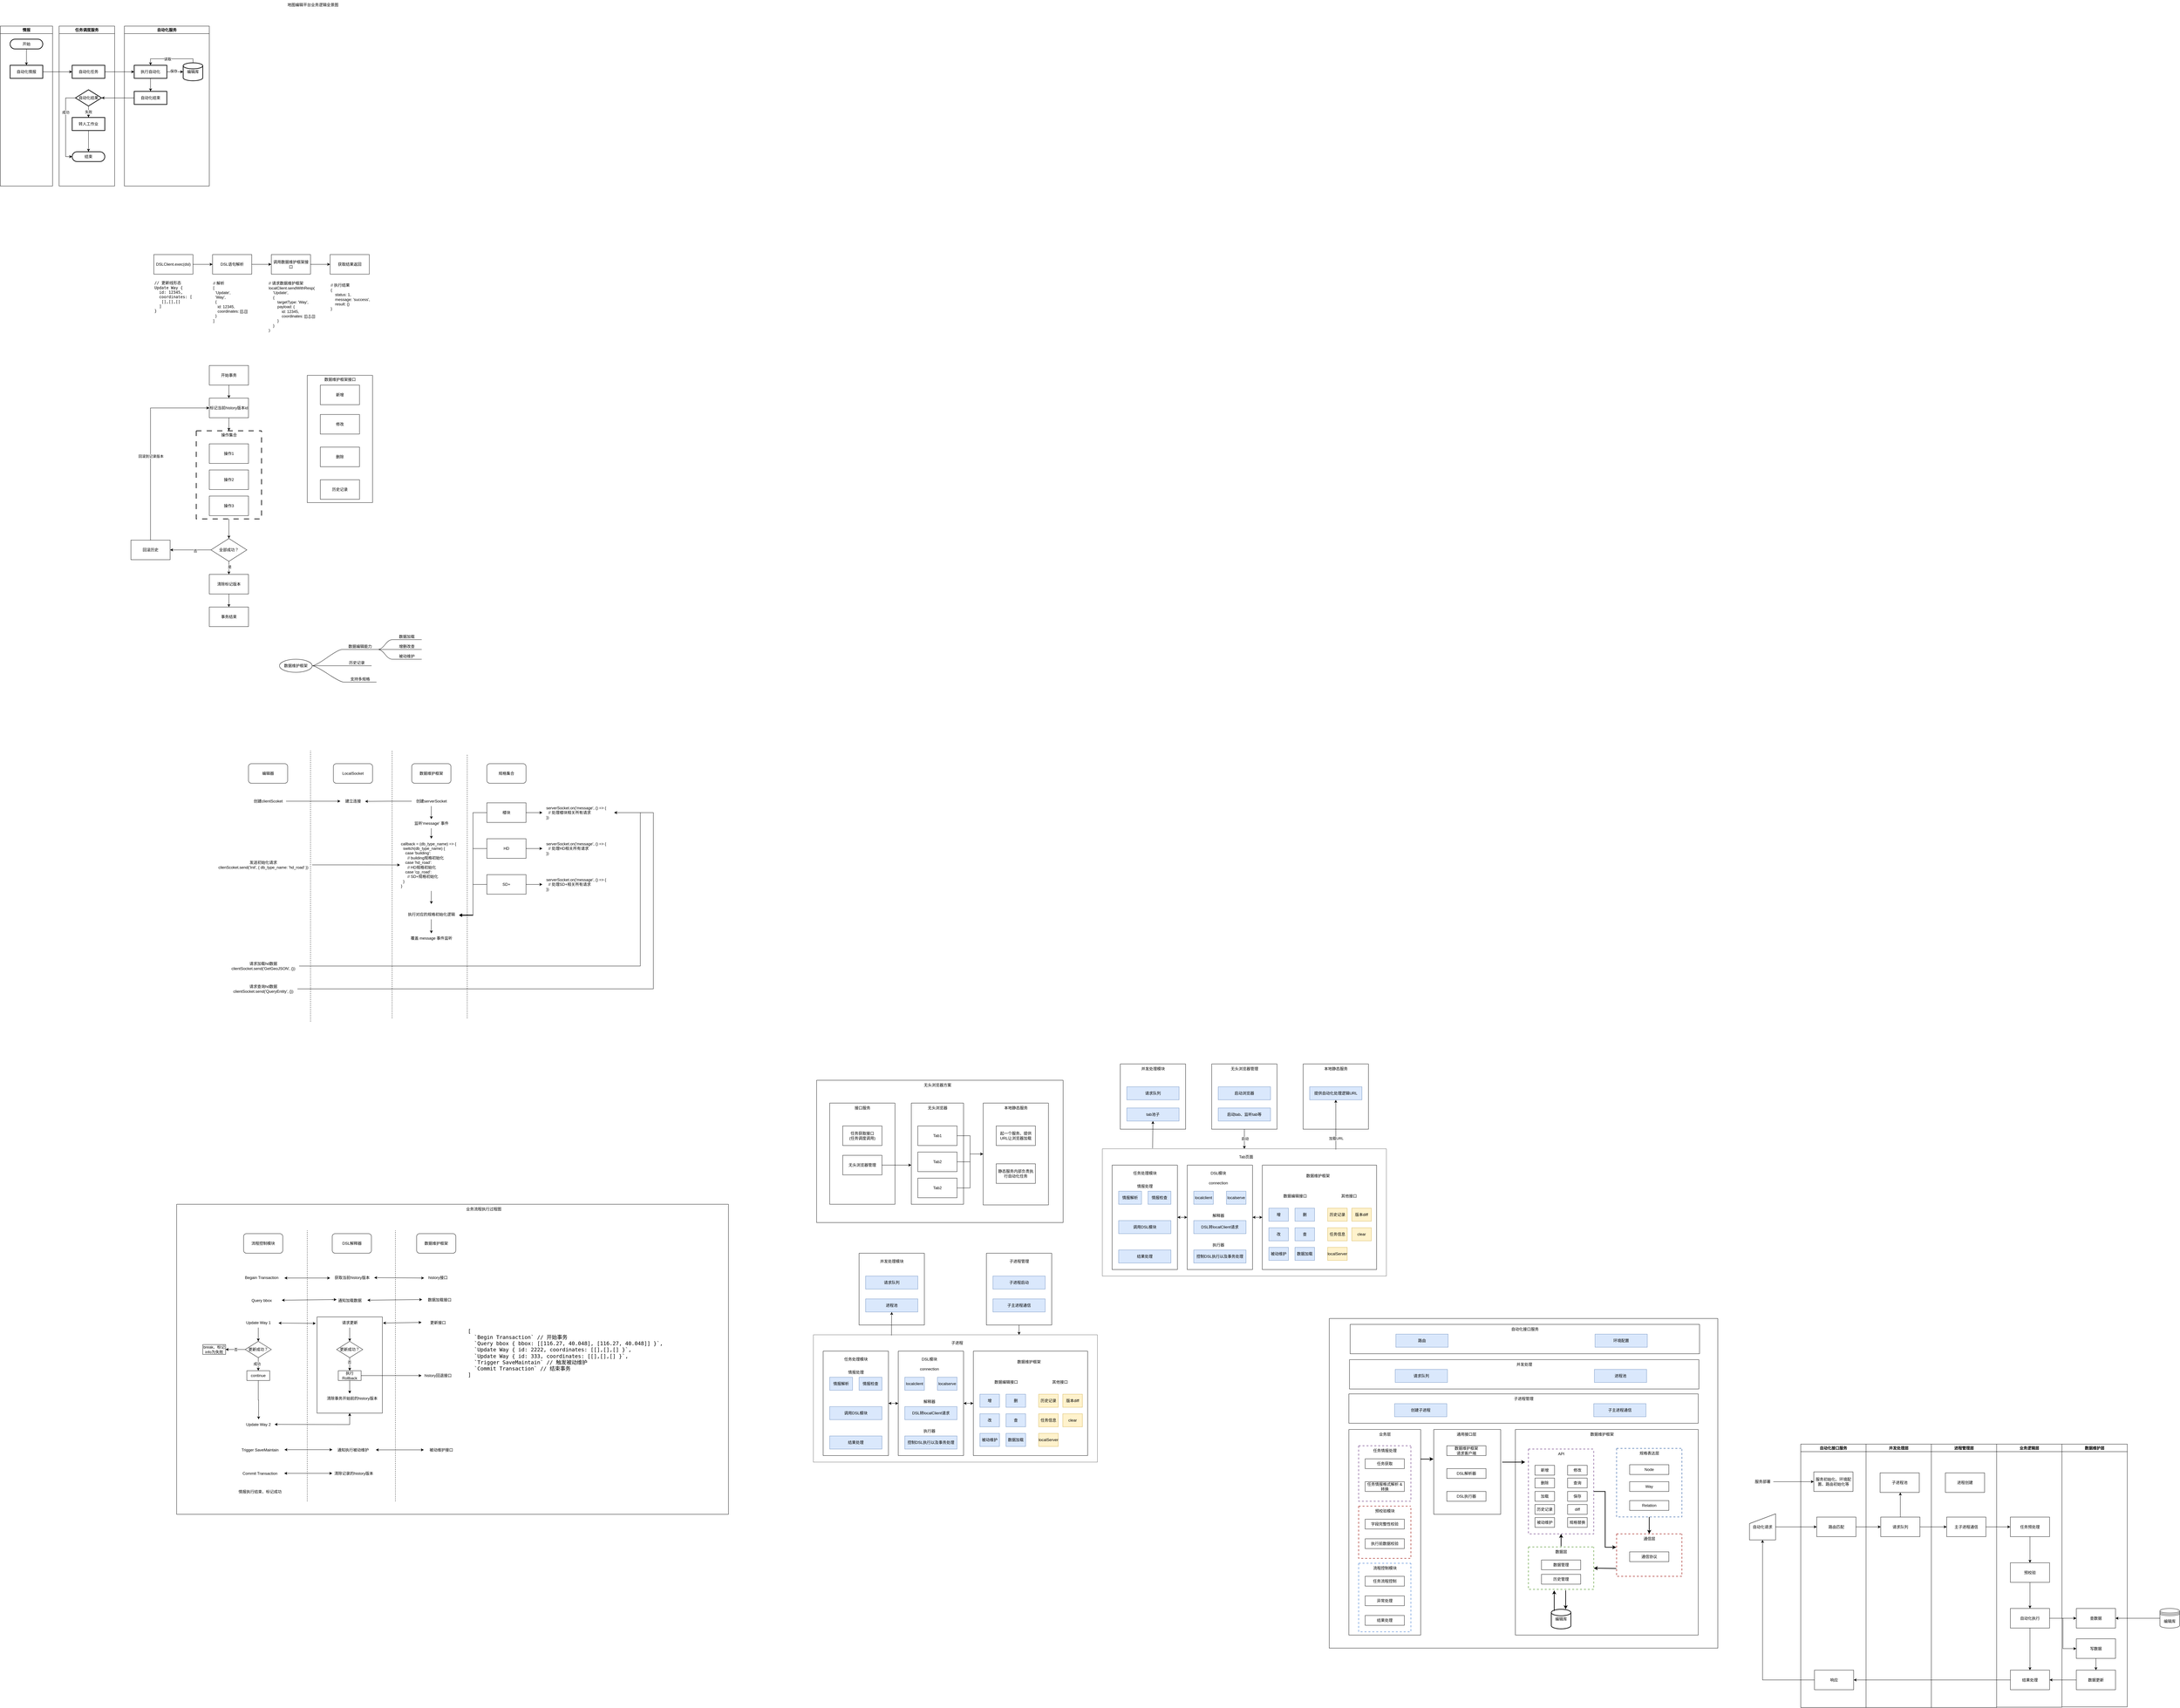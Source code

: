 <mxfile version="22.0.4" type="github">
  <diagram name="第 1 页" id="Mr3F32Vz5_e6f7zOzEb5">
    <mxGraphModel dx="1147" dy="632" grid="1" gridSize="10" guides="1" tooltips="1" connect="1" arrows="1" fold="1" page="0" pageScale="1" pageWidth="827" pageHeight="1169" math="0" shadow="0">
      <root>
        <mxCell id="0" />
        <mxCell id="1" parent="0" />
        <mxCell id="xdBdosAJg7TIqL1UwMAW-203" value="" style="swimlane;startSize=0;" parent="1" vertex="1">
          <mxGeometry x="630" y="3810" width="1690" height="950" as="geometry" />
        </mxCell>
        <mxCell id="xdBdosAJg7TIqL1UwMAW-204" value="业务流程执行过程图" style="text;html=1;align=center;verticalAlign=middle;resizable=0;points=[];autosize=1;strokeColor=none;fillColor=none;" parent="xdBdosAJg7TIqL1UwMAW-203" vertex="1">
          <mxGeometry x="875" width="130" height="30" as="geometry" />
        </mxCell>
        <mxCell id="P0V6F3eWlAmmfz8dkcAB-1" value="情报" style="swimlane;whiteSpace=wrap;html=1;" parent="1" vertex="1">
          <mxGeometry x="90" y="200" width="160" height="490" as="geometry" />
        </mxCell>
        <mxCell id="P0V6F3eWlAmmfz8dkcAB-6" value="" style="edgeStyle=orthogonalEdgeStyle;rounded=0;orthogonalLoop=1;jettySize=auto;html=1;exitX=0.5;exitY=0.5;exitDx=0;exitDy=15;exitPerimeter=0;" parent="P0V6F3eWlAmmfz8dkcAB-1" source="P0V6F3eWlAmmfz8dkcAB-20" target="P0V6F3eWlAmmfz8dkcAB-5" edge="1">
          <mxGeometry relative="1" as="geometry">
            <mxPoint x="80" y="90" as="sourcePoint" />
          </mxGeometry>
        </mxCell>
        <mxCell id="P0V6F3eWlAmmfz8dkcAB-5" value="自动化情报" style="whiteSpace=wrap;html=1;strokeWidth=2;" parent="P0V6F3eWlAmmfz8dkcAB-1" vertex="1">
          <mxGeometry x="30" y="120" width="100" height="40" as="geometry" />
        </mxCell>
        <mxCell id="P0V6F3eWlAmmfz8dkcAB-20" value="开始" style="html=1;dashed=0;whiteSpace=wrap;shape=mxgraph.dfd.start;strokeWidth=2;" parent="P0V6F3eWlAmmfz8dkcAB-1" vertex="1">
          <mxGeometry x="30" y="40" width="100" height="30" as="geometry" />
        </mxCell>
        <mxCell id="P0V6F3eWlAmmfz8dkcAB-2" value="任务调度服务" style="swimlane;whiteSpace=wrap;html=1;" parent="1" vertex="1">
          <mxGeometry x="270" y="200" width="170" height="490" as="geometry" />
        </mxCell>
        <mxCell id="P0V6F3eWlAmmfz8dkcAB-9" value="自动化任务" style="whiteSpace=wrap;html=1;strokeWidth=2;" parent="P0V6F3eWlAmmfz8dkcAB-2" vertex="1">
          <mxGeometry x="40" y="120" width="100" height="40" as="geometry" />
        </mxCell>
        <mxCell id="P0V6F3eWlAmmfz8dkcAB-38" value="失败" style="edgeStyle=orthogonalEdgeStyle;rounded=0;orthogonalLoop=1;jettySize=auto;html=1;entryX=0.5;entryY=0;entryDx=0;entryDy=0;" parent="P0V6F3eWlAmmfz8dkcAB-2" source="P0V6F3eWlAmmfz8dkcAB-15" target="P0V6F3eWlAmmfz8dkcAB-16" edge="1">
          <mxGeometry relative="1" as="geometry" />
        </mxCell>
        <mxCell id="P0V6F3eWlAmmfz8dkcAB-39" style="edgeStyle=orthogonalEdgeStyle;rounded=0;orthogonalLoop=1;jettySize=auto;html=1;entryX=0;entryY=0.5;entryDx=0;entryDy=0;entryPerimeter=0;" parent="P0V6F3eWlAmmfz8dkcAB-2" source="P0V6F3eWlAmmfz8dkcAB-15" target="P0V6F3eWlAmmfz8dkcAB-25" edge="1">
          <mxGeometry relative="1" as="geometry">
            <mxPoint x="40" y="380" as="targetPoint" />
            <Array as="points">
              <mxPoint x="20" y="220" />
              <mxPoint x="20" y="400" />
            </Array>
          </mxGeometry>
        </mxCell>
        <mxCell id="P0V6F3eWlAmmfz8dkcAB-42" value="成功" style="edgeLabel;html=1;align=center;verticalAlign=middle;resizable=0;points=[];" parent="P0V6F3eWlAmmfz8dkcAB-39" vertex="1" connectable="0">
          <mxGeometry x="-0.362" relative="1" as="geometry">
            <mxPoint as="offset" />
          </mxGeometry>
        </mxCell>
        <mxCell id="P0V6F3eWlAmmfz8dkcAB-15" value="自动化结果" style="rhombus;whiteSpace=wrap;html=1;strokeWidth=2;" parent="P0V6F3eWlAmmfz8dkcAB-2" vertex="1">
          <mxGeometry x="50" y="195" width="80" height="50" as="geometry" />
        </mxCell>
        <mxCell id="P0V6F3eWlAmmfz8dkcAB-40" style="edgeStyle=orthogonalEdgeStyle;rounded=0;orthogonalLoop=1;jettySize=auto;html=1;entryX=0.5;entryY=0.5;entryDx=0;entryDy=-15;entryPerimeter=0;" parent="P0V6F3eWlAmmfz8dkcAB-2" source="P0V6F3eWlAmmfz8dkcAB-16" target="P0V6F3eWlAmmfz8dkcAB-25" edge="1">
          <mxGeometry relative="1" as="geometry">
            <mxPoint x="90" y="360" as="targetPoint" />
          </mxGeometry>
        </mxCell>
        <mxCell id="P0V6F3eWlAmmfz8dkcAB-16" value="转人工作业" style="whiteSpace=wrap;html=1;strokeWidth=2;" parent="P0V6F3eWlAmmfz8dkcAB-2" vertex="1">
          <mxGeometry x="40" y="280" width="100" height="40" as="geometry" />
        </mxCell>
        <mxCell id="P0V6F3eWlAmmfz8dkcAB-25" value="结束" style="html=1;dashed=0;whiteSpace=wrap;shape=mxgraph.dfd.start;strokeWidth=2;" parent="P0V6F3eWlAmmfz8dkcAB-2" vertex="1">
          <mxGeometry x="40" y="385" width="100" height="30" as="geometry" />
        </mxCell>
        <mxCell id="P0V6F3eWlAmmfz8dkcAB-3" value="自动化服务" style="swimlane;whiteSpace=wrap;html=1;" parent="1" vertex="1">
          <mxGeometry x="470" y="200" width="260" height="490" as="geometry" />
        </mxCell>
        <mxCell id="P0V6F3eWlAmmfz8dkcAB-36" style="edgeStyle=orthogonalEdgeStyle;rounded=0;orthogonalLoop=1;jettySize=auto;html=1;entryX=0.5;entryY=0;entryDx=0;entryDy=0;" parent="P0V6F3eWlAmmfz8dkcAB-3" source="P0V6F3eWlAmmfz8dkcAB-10" target="P0V6F3eWlAmmfz8dkcAB-13" edge="1">
          <mxGeometry relative="1" as="geometry" />
        </mxCell>
        <mxCell id="P0V6F3eWlAmmfz8dkcAB-10" value="执行自动化" style="whiteSpace=wrap;html=1;strokeWidth=2;" parent="P0V6F3eWlAmmfz8dkcAB-3" vertex="1">
          <mxGeometry x="30" y="120" width="100" height="40" as="geometry" />
        </mxCell>
        <mxCell id="P0V6F3eWlAmmfz8dkcAB-32" style="edgeStyle=orthogonalEdgeStyle;rounded=0;orthogonalLoop=1;jettySize=auto;html=1;entryX=0.5;entryY=0;entryDx=0;entryDy=0;" parent="P0V6F3eWlAmmfz8dkcAB-3" source="P0V6F3eWlAmmfz8dkcAB-12" target="P0V6F3eWlAmmfz8dkcAB-10" edge="1">
          <mxGeometry relative="1" as="geometry">
            <Array as="points">
              <mxPoint x="210" y="100" />
              <mxPoint x="80" y="100" />
            </Array>
          </mxGeometry>
        </mxCell>
        <mxCell id="P0V6F3eWlAmmfz8dkcAB-33" value="读取" style="edgeLabel;html=1;align=center;verticalAlign=middle;resizable=0;points=[];" parent="P0V6F3eWlAmmfz8dkcAB-32" vertex="1" connectable="0">
          <mxGeometry x="0.118" y="1" relative="1" as="geometry">
            <mxPoint as="offset" />
          </mxGeometry>
        </mxCell>
        <mxCell id="P0V6F3eWlAmmfz8dkcAB-12" value="编辑库" style="strokeWidth=2;html=1;shape=mxgraph.flowchart.database;whiteSpace=wrap;" parent="P0V6F3eWlAmmfz8dkcAB-3" vertex="1">
          <mxGeometry x="180" y="112.5" width="60" height="55" as="geometry" />
        </mxCell>
        <mxCell id="P0V6F3eWlAmmfz8dkcAB-13" value="自动化结束" style="whiteSpace=wrap;html=1;strokeWidth=2;" parent="P0V6F3eWlAmmfz8dkcAB-3" vertex="1">
          <mxGeometry x="30" y="200" width="100" height="40" as="geometry" />
        </mxCell>
        <mxCell id="P0V6F3eWlAmmfz8dkcAB-34" style="edgeStyle=orthogonalEdgeStyle;rounded=0;orthogonalLoop=1;jettySize=auto;html=1;entryX=0;entryY=0.5;entryDx=0;entryDy=0;entryPerimeter=0;" parent="P0V6F3eWlAmmfz8dkcAB-3" source="P0V6F3eWlAmmfz8dkcAB-10" target="P0V6F3eWlAmmfz8dkcAB-12" edge="1">
          <mxGeometry relative="1" as="geometry" />
        </mxCell>
        <mxCell id="P0V6F3eWlAmmfz8dkcAB-35" value="保存" style="edgeLabel;html=1;align=center;verticalAlign=middle;resizable=0;points=[];" parent="P0V6F3eWlAmmfz8dkcAB-34" vertex="1" connectable="0">
          <mxGeometry x="-0.187" y="2" relative="1" as="geometry">
            <mxPoint as="offset" />
          </mxGeometry>
        </mxCell>
        <mxCell id="P0V6F3eWlAmmfz8dkcAB-26" style="edgeStyle=orthogonalEdgeStyle;rounded=0;orthogonalLoop=1;jettySize=auto;html=1;entryX=0;entryY=0.5;entryDx=0;entryDy=0;" parent="1" source="P0V6F3eWlAmmfz8dkcAB-5" target="P0V6F3eWlAmmfz8dkcAB-9" edge="1">
          <mxGeometry relative="1" as="geometry" />
        </mxCell>
        <mxCell id="P0V6F3eWlAmmfz8dkcAB-27" style="edgeStyle=orthogonalEdgeStyle;rounded=0;orthogonalLoop=1;jettySize=auto;html=1;entryX=0;entryY=0.5;entryDx=0;entryDy=0;" parent="1" source="P0V6F3eWlAmmfz8dkcAB-9" target="P0V6F3eWlAmmfz8dkcAB-10" edge="1">
          <mxGeometry relative="1" as="geometry" />
        </mxCell>
        <mxCell id="P0V6F3eWlAmmfz8dkcAB-37" style="edgeStyle=orthogonalEdgeStyle;rounded=0;orthogonalLoop=1;jettySize=auto;html=1;entryX=1;entryY=0.5;entryDx=0;entryDy=0;" parent="1" source="P0V6F3eWlAmmfz8dkcAB-13" target="P0V6F3eWlAmmfz8dkcAB-15" edge="1">
          <mxGeometry relative="1" as="geometry" />
        </mxCell>
        <mxCell id="P0V6F3eWlAmmfz8dkcAB-44" value="" style="shape=image;verticalLabelPosition=bottom;labelBackgroundColor=default;verticalAlign=top;aspect=fixed;imageAspect=0;image=https://cooper.didichuxing.com/cooper_gateway/cn/shimo-images/IU0cxtakfRY2n1bA/image.png;" parent="1" vertex="1">
          <mxGeometry x="810" y="180" width="473.02" height="510" as="geometry" />
        </mxCell>
        <mxCell id="P0V6F3eWlAmmfz8dkcAB-45" value="地图编辑平台业务逻辑全景图" style="text;html=1;align=center;verticalAlign=middle;resizable=0;points=[];autosize=1;strokeColor=none;fillColor=none;" parent="1" vertex="1">
          <mxGeometry x="956.51" y="120" width="180" height="30" as="geometry" />
        </mxCell>
        <mxCell id="xdBdosAJg7TIqL1UwMAW-22" style="edgeStyle=orthogonalEdgeStyle;rounded=0;orthogonalLoop=1;jettySize=auto;html=1;entryX=0;entryY=0.5;entryDx=0;entryDy=0;" parent="1" source="xdBdosAJg7TIqL1UwMAW-7" target="xdBdosAJg7TIqL1UwMAW-15" edge="1">
          <mxGeometry relative="1" as="geometry" />
        </mxCell>
        <mxCell id="xdBdosAJg7TIqL1UwMAW-7" value="DSLClient.exec(dsl)" style="whiteSpace=wrap;html=1;" parent="1" vertex="1">
          <mxGeometry x="560" y="900" width="120" height="60" as="geometry" />
        </mxCell>
        <mxCell id="xdBdosAJg7TIqL1UwMAW-23" style="edgeStyle=orthogonalEdgeStyle;rounded=0;orthogonalLoop=1;jettySize=auto;html=1;" parent="1" source="xdBdosAJg7TIqL1UwMAW-15" target="xdBdosAJg7TIqL1UwMAW-16" edge="1">
          <mxGeometry relative="1" as="geometry" />
        </mxCell>
        <mxCell id="xdBdosAJg7TIqL1UwMAW-15" value="DSL语句解析" style="whiteSpace=wrap;html=1;" parent="1" vertex="1">
          <mxGeometry x="740" y="900" width="120" height="60" as="geometry" />
        </mxCell>
        <mxCell id="xdBdosAJg7TIqL1UwMAW-24" style="edgeStyle=orthogonalEdgeStyle;rounded=0;orthogonalLoop=1;jettySize=auto;html=1;entryX=0;entryY=0.5;entryDx=0;entryDy=0;" parent="1" source="xdBdosAJg7TIqL1UwMAW-16" target="xdBdosAJg7TIqL1UwMAW-17" edge="1">
          <mxGeometry relative="1" as="geometry" />
        </mxCell>
        <mxCell id="xdBdosAJg7TIqL1UwMAW-16" value="调用数据维护框架接口" style="whiteSpace=wrap;html=1;" parent="1" vertex="1">
          <mxGeometry x="920" y="900" width="120" height="60" as="geometry" />
        </mxCell>
        <mxCell id="xdBdosAJg7TIqL1UwMAW-17" value="获取结果返回" style="whiteSpace=wrap;html=1;" parent="1" vertex="1">
          <mxGeometry x="1100" y="900" width="120" height="60" as="geometry" />
        </mxCell>
        <mxCell id="xdBdosAJg7TIqL1UwMAW-18" value="&lt;pre&gt;// 更新线形态&lt;br&gt;Update Way {&lt;br&gt;  id: 12345,&lt;br&gt;  coordinates: [&lt;br/&gt;   [],[],[]&lt;br/&gt;  ]&lt;br/&gt;}&lt;/pre&gt;" style="text;html=1;align=left;verticalAlign=middle;resizable=0;points=[];autosize=1;strokeColor=none;fillColor=none;" parent="1" vertex="1">
          <mxGeometry x="560" y="960" width="140" height="140" as="geometry" />
        </mxCell>
        <mxCell id="xdBdosAJg7TIqL1UwMAW-19" value="// 解析&lt;br&gt;[&lt;br&gt;&amp;nbsp; &#39;Update&#39;,&lt;br&gt;&amp;nbsp; &#39;Way&#39;,&lt;br&gt;&amp;nbsp; {&lt;br&gt;&amp;nbsp; &amp;nbsp; id: 12345,&lt;br&gt;&amp;nbsp; &amp;nbsp; coordinates: [[],[]]&lt;br&gt;&amp;nbsp; }&lt;br&gt;]" style="text;html=1;align=left;verticalAlign=middle;resizable=0;points=[];autosize=1;strokeColor=none;fillColor=none;" parent="1" vertex="1">
          <mxGeometry x="740" y="975" width="130" height="140" as="geometry" />
        </mxCell>
        <mxCell id="xdBdosAJg7TIqL1UwMAW-20" value="// 请求数据维护框架&lt;br&gt;localClient.sendWithResp(&lt;br&gt;&amp;nbsp; &amp;nbsp; &#39;Update&#39;,&lt;br&gt;&amp;nbsp; &amp;nbsp; {&lt;br&gt;&amp;nbsp; &amp;nbsp; &amp;nbsp; &amp;nbsp; targetType: &#39;Way&#39;,&lt;br&gt;&amp;nbsp; &amp;nbsp; &amp;nbsp; &amp;nbsp; payload: {&lt;br&gt;&amp;nbsp; &amp;nbsp; &amp;nbsp; &amp;nbsp; &amp;nbsp; &amp;nbsp; id: 12345,&lt;br&gt;&amp;nbsp; &amp;nbsp; &amp;nbsp; &amp;nbsp; &amp;nbsp; &amp;nbsp; coordinates: [[],[],[]]&lt;br&gt;&amp;nbsp; &amp;nbsp; &amp;nbsp; &amp;nbsp; }&lt;br&gt;&amp;nbsp; &amp;nbsp; }&amp;nbsp;&lt;br&gt;)" style="text;html=1;align=left;verticalAlign=middle;resizable=0;points=[];autosize=1;strokeColor=none;fillColor=none;" parent="1" vertex="1">
          <mxGeometry x="910" y="975" width="170" height="170" as="geometry" />
        </mxCell>
        <mxCell id="xdBdosAJg7TIqL1UwMAW-21" value="// 执行结果&lt;br&gt;{&lt;br&gt;&amp;nbsp; &amp;nbsp; status: 1,&lt;br&gt;&amp;nbsp; &amp;nbsp; message: &#39;success&#39;,&lt;br&gt;&amp;nbsp; &amp;nbsp; result: {}&lt;br&gt;}" style="text;html=1;align=left;verticalAlign=middle;resizable=0;points=[];autosize=1;strokeColor=none;fillColor=none;" parent="1" vertex="1">
          <mxGeometry x="1100" y="980" width="140" height="100" as="geometry" />
        </mxCell>
        <mxCell id="xdBdosAJg7TIqL1UwMAW-26" value="" style="swimlane;startSize=0;" parent="1" vertex="1">
          <mxGeometry x="1030" y="1270" width="200" height="390" as="geometry" />
        </mxCell>
        <mxCell id="xdBdosAJg7TIqL1UwMAW-27" value="新增" style="whiteSpace=wrap;html=1;" parent="xdBdosAJg7TIqL1UwMAW-26" vertex="1">
          <mxGeometry x="40" y="30" width="120" height="60" as="geometry" />
        </mxCell>
        <mxCell id="xdBdosAJg7TIqL1UwMAW-28" value="修改" style="whiteSpace=wrap;html=1;" parent="xdBdosAJg7TIqL1UwMAW-26" vertex="1">
          <mxGeometry x="40" y="120" width="120" height="60" as="geometry" />
        </mxCell>
        <mxCell id="xdBdosAJg7TIqL1UwMAW-29" value="删除" style="whiteSpace=wrap;html=1;" parent="xdBdosAJg7TIqL1UwMAW-26" vertex="1">
          <mxGeometry x="40" y="220" width="120" height="60" as="geometry" />
        </mxCell>
        <mxCell id="xdBdosAJg7TIqL1UwMAW-30" value="历史记录" style="whiteSpace=wrap;html=1;" parent="xdBdosAJg7TIqL1UwMAW-26" vertex="1">
          <mxGeometry x="40" y="320" width="120" height="60" as="geometry" />
        </mxCell>
        <mxCell id="xdBdosAJg7TIqL1UwMAW-32" value="数据维护框架接口" style="text;html=1;align=center;verticalAlign=middle;resizable=0;points=[];autosize=1;strokeColor=none;fillColor=none;" parent="xdBdosAJg7TIqL1UwMAW-26" vertex="1">
          <mxGeometry x="40" y="-2" width="120" height="30" as="geometry" />
        </mxCell>
        <mxCell id="xdBdosAJg7TIqL1UwMAW-52" style="edgeStyle=orthogonalEdgeStyle;rounded=0;orthogonalLoop=1;jettySize=auto;html=1;entryX=0.5;entryY=0;entryDx=0;entryDy=0;" parent="1" source="xdBdosAJg7TIqL1UwMAW-33" target="xdBdosAJg7TIqL1UwMAW-40" edge="1">
          <mxGeometry relative="1" as="geometry" />
        </mxCell>
        <mxCell id="xdBdosAJg7TIqL1UwMAW-33" value="标记当前history版本id" style="whiteSpace=wrap;html=1;" parent="1" vertex="1">
          <mxGeometry x="730" y="1340" width="120" height="60" as="geometry" />
        </mxCell>
        <mxCell id="xdBdosAJg7TIqL1UwMAW-51" style="edgeStyle=orthogonalEdgeStyle;rounded=0;orthogonalLoop=1;jettySize=auto;html=1;exitX=0.5;exitY=1;exitDx=0;exitDy=0;entryX=0.5;entryY=0;entryDx=0;entryDy=0;" parent="1" source="xdBdosAJg7TIqL1UwMAW-36" target="xdBdosAJg7TIqL1UwMAW-33" edge="1">
          <mxGeometry relative="1" as="geometry" />
        </mxCell>
        <mxCell id="xdBdosAJg7TIqL1UwMAW-36" value="&lt;div data-language=&quot;plain&quot; class=&quot;ql-code-block ql-authorBlock-undefined ql-long-undefined&quot;&gt;开始事务&lt;/div&gt;" style="whiteSpace=wrap;html=1;" parent="1" vertex="1">
          <mxGeometry x="730" y="1240" width="120" height="60" as="geometry" />
        </mxCell>
        <mxCell id="xdBdosAJg7TIqL1UwMAW-42" style="edgeStyle=orthogonalEdgeStyle;rounded=0;orthogonalLoop=1;jettySize=auto;html=1;entryX=0.5;entryY=0;entryDx=0;entryDy=0;" parent="1" source="xdBdosAJg7TIqL1UwMAW-40" target="xdBdosAJg7TIqL1UwMAW-41" edge="1">
          <mxGeometry relative="1" as="geometry" />
        </mxCell>
        <mxCell id="xdBdosAJg7TIqL1UwMAW-40" value="" style="swimlane;startSize=0;dashed=1;dashPattern=8 8;strokeWidth=2;" parent="1" vertex="1">
          <mxGeometry x="690" y="1440" width="200" height="270" as="geometry" />
        </mxCell>
        <mxCell id="xdBdosAJg7TIqL1UwMAW-37" value="&lt;div data-language=&quot;plain&quot; class=&quot;ql-code-block ql-authorBlock-undefined ql-long-undefined&quot;&gt;操作1&lt;/div&gt;" style="whiteSpace=wrap;html=1;" parent="xdBdosAJg7TIqL1UwMAW-40" vertex="1">
          <mxGeometry x="40" y="40" width="120" height="60" as="geometry" />
        </mxCell>
        <mxCell id="xdBdosAJg7TIqL1UwMAW-38" value="&lt;div data-language=&quot;plain&quot; class=&quot;ql-code-block ql-authorBlock-undefined ql-long-undefined&quot;&gt;操作2&lt;/div&gt;" style="whiteSpace=wrap;html=1;" parent="xdBdosAJg7TIqL1UwMAW-40" vertex="1">
          <mxGeometry x="40" y="120" width="120" height="60" as="geometry" />
        </mxCell>
        <mxCell id="xdBdosAJg7TIqL1UwMAW-39" value="&lt;div data-language=&quot;plain&quot; class=&quot;ql-code-block ql-authorBlock-undefined ql-long-undefined&quot;&gt;操作3&lt;/div&gt;" style="whiteSpace=wrap;html=1;" parent="xdBdosAJg7TIqL1UwMAW-40" vertex="1">
          <mxGeometry x="40" y="200" width="120" height="60" as="geometry" />
        </mxCell>
        <mxCell id="xdBdosAJg7TIqL1UwMAW-59" value="操作集合" style="text;html=1;align=center;verticalAlign=middle;resizable=0;points=[];autosize=1;strokeColor=none;fillColor=none;" parent="xdBdosAJg7TIqL1UwMAW-40" vertex="1">
          <mxGeometry x="65" y="-2" width="70" height="30" as="geometry" />
        </mxCell>
        <mxCell id="xdBdosAJg7TIqL1UwMAW-43" style="edgeStyle=orthogonalEdgeStyle;rounded=0;orthogonalLoop=1;jettySize=auto;html=1;entryX=0.5;entryY=0;entryDx=0;entryDy=0;" parent="1" source="xdBdosAJg7TIqL1UwMAW-41" target="xdBdosAJg7TIqL1UwMAW-45" edge="1">
          <mxGeometry relative="1" as="geometry">
            <mxPoint x="790" y="1880" as="targetPoint" />
          </mxGeometry>
        </mxCell>
        <mxCell id="xdBdosAJg7TIqL1UwMAW-48" value="是" style="edgeLabel;html=1;align=center;verticalAlign=middle;resizable=0;points=[];" parent="xdBdosAJg7TIqL1UwMAW-43" vertex="1" connectable="0">
          <mxGeometry x="-0.15" y="2" relative="1" as="geometry">
            <mxPoint as="offset" />
          </mxGeometry>
        </mxCell>
        <mxCell id="xdBdosAJg7TIqL1UwMAW-44" style="edgeStyle=orthogonalEdgeStyle;rounded=0;orthogonalLoop=1;jettySize=auto;html=1;entryX=1;entryY=0.5;entryDx=0;entryDy=0;" parent="1" source="xdBdosAJg7TIqL1UwMAW-41" target="xdBdosAJg7TIqL1UwMAW-50" edge="1">
          <mxGeometry relative="1" as="geometry">
            <mxPoint x="640" y="1805" as="targetPoint" />
          </mxGeometry>
        </mxCell>
        <mxCell id="xdBdosAJg7TIqL1UwMAW-49" value="否" style="edgeLabel;html=1;align=center;verticalAlign=middle;resizable=0;points=[];" parent="xdBdosAJg7TIqL1UwMAW-44" vertex="1" connectable="0">
          <mxGeometry x="-0.225" y="3" relative="1" as="geometry">
            <mxPoint as="offset" />
          </mxGeometry>
        </mxCell>
        <mxCell id="xdBdosAJg7TIqL1UwMAW-41" value="全部成功？" style="rhombus;whiteSpace=wrap;html=1;" parent="1" vertex="1">
          <mxGeometry x="735" y="1770" width="110" height="70" as="geometry" />
        </mxCell>
        <mxCell id="xdBdosAJg7TIqL1UwMAW-46" style="edgeStyle=orthogonalEdgeStyle;rounded=0;orthogonalLoop=1;jettySize=auto;html=1;" parent="1" source="xdBdosAJg7TIqL1UwMAW-45" target="xdBdosAJg7TIqL1UwMAW-47" edge="1">
          <mxGeometry relative="1" as="geometry">
            <mxPoint x="790" y="1980" as="targetPoint" />
          </mxGeometry>
        </mxCell>
        <mxCell id="xdBdosAJg7TIqL1UwMAW-45" value="清除标记版本" style="whiteSpace=wrap;html=1;" parent="1" vertex="1">
          <mxGeometry x="730" y="1880" width="120" height="60" as="geometry" />
        </mxCell>
        <mxCell id="xdBdosAJg7TIqL1UwMAW-47" value="事务结束" style="whiteSpace=wrap;html=1;" parent="1" vertex="1">
          <mxGeometry x="730" y="1980" width="120" height="60" as="geometry" />
        </mxCell>
        <mxCell id="xdBdosAJg7TIqL1UwMAW-57" style="edgeStyle=orthogonalEdgeStyle;rounded=0;orthogonalLoop=1;jettySize=auto;html=1;entryX=0;entryY=0.5;entryDx=0;entryDy=0;" parent="1" source="xdBdosAJg7TIqL1UwMAW-50" target="xdBdosAJg7TIqL1UwMAW-33" edge="1">
          <mxGeometry relative="1" as="geometry">
            <Array as="points">
              <mxPoint x="550" y="1370" />
            </Array>
          </mxGeometry>
        </mxCell>
        <mxCell id="xdBdosAJg7TIqL1UwMAW-58" value="回滚到记录版本" style="edgeLabel;html=1;align=center;verticalAlign=middle;resizable=0;points=[];" parent="xdBdosAJg7TIqL1UwMAW-57" vertex="1" connectable="0">
          <mxGeometry x="-0.119" y="-1" relative="1" as="geometry">
            <mxPoint as="offset" />
          </mxGeometry>
        </mxCell>
        <mxCell id="xdBdosAJg7TIqL1UwMAW-50" value="回滚历史" style="whiteSpace=wrap;html=1;" parent="1" vertex="1">
          <mxGeometry x="490" y="1775" width="120" height="60" as="geometry" />
        </mxCell>
        <mxCell id="xdBdosAJg7TIqL1UwMAW-66" style="edgeStyle=entityRelationEdgeStyle;rounded=0;orthogonalLoop=1;jettySize=auto;html=1;startArrow=none;endArrow=none;segment=10;curved=1;sourcePerimeterSpacing=0;targetPerimeterSpacing=0;entryX=0;entryY=1;entryDx=0;entryDy=0;" parent="1" source="xdBdosAJg7TIqL1UwMAW-61" target="xdBdosAJg7TIqL1UwMAW-64" edge="1">
          <mxGeometry relative="1" as="geometry" />
        </mxCell>
        <mxCell id="xdBdosAJg7TIqL1UwMAW-67" style="edgeStyle=entityRelationEdgeStyle;rounded=0;orthogonalLoop=1;jettySize=auto;html=1;startArrow=none;endArrow=none;segment=10;curved=1;sourcePerimeterSpacing=0;targetPerimeterSpacing=0;entryX=0;entryY=1;entryDx=0;entryDy=0;" parent="1" source="xdBdosAJg7TIqL1UwMAW-61" target="xdBdosAJg7TIqL1UwMAW-65" edge="1">
          <mxGeometry relative="1" as="geometry" />
        </mxCell>
        <mxCell id="xdBdosAJg7TIqL1UwMAW-61" value="数据维护框架" style="ellipse;whiteSpace=wrap;html=1;align=center;newEdgeStyle={&quot;edgeStyle&quot;:&quot;entityRelationEdgeStyle&quot;,&quot;startArrow&quot;:&quot;none&quot;,&quot;endArrow&quot;:&quot;none&quot;,&quot;segment&quot;:10,&quot;curved&quot;:1,&quot;sourcePerimeterSpacing&quot;:0,&quot;targetPerimeterSpacing&quot;:0};treeFolding=1;treeMoving=1;" parent="1" vertex="1">
          <mxGeometry x="945" y="2140" width="100" height="40" as="geometry" />
        </mxCell>
        <mxCell id="xdBdosAJg7TIqL1UwMAW-71" style="edgeStyle=entityRelationEdgeStyle;rounded=0;orthogonalLoop=1;jettySize=auto;html=1;startArrow=none;endArrow=none;segment=10;curved=1;sourcePerimeterSpacing=0;targetPerimeterSpacing=0;exitX=1;exitY=1;exitDx=0;exitDy=0;entryX=0;entryY=1;entryDx=0;entryDy=0;" parent="1" source="xdBdosAJg7TIqL1UwMAW-62" target="xdBdosAJg7TIqL1UwMAW-68" edge="1">
          <mxGeometry relative="1" as="geometry" />
        </mxCell>
        <mxCell id="xdBdosAJg7TIqL1UwMAW-72" style="edgeStyle=entityRelationEdgeStyle;rounded=0;orthogonalLoop=1;jettySize=auto;html=1;startArrow=none;endArrow=none;segment=10;curved=1;sourcePerimeterSpacing=0;targetPerimeterSpacing=0;entryX=0;entryY=1;entryDx=0;entryDy=0;" parent="1" source="xdBdosAJg7TIqL1UwMAW-62" target="xdBdosAJg7TIqL1UwMAW-69" edge="1">
          <mxGeometry relative="1" as="geometry" />
        </mxCell>
        <mxCell id="xdBdosAJg7TIqL1UwMAW-73" style="edgeStyle=entityRelationEdgeStyle;rounded=0;orthogonalLoop=1;jettySize=auto;html=1;startArrow=none;endArrow=none;segment=10;curved=1;sourcePerimeterSpacing=0;targetPerimeterSpacing=0;entryX=0;entryY=1;entryDx=0;entryDy=0;" parent="1" source="xdBdosAJg7TIqL1UwMAW-62" target="xdBdosAJg7TIqL1UwMAW-70" edge="1">
          <mxGeometry relative="1" as="geometry" />
        </mxCell>
        <mxCell id="xdBdosAJg7TIqL1UwMAW-62" value="数据编辑能力" style="whiteSpace=wrap;html=1;shape=partialRectangle;top=0;left=0;bottom=1;right=0;points=[[0,1],[1,1]];fillColor=none;align=center;verticalAlign=bottom;routingCenterY=0.5;snapToPoint=1;recursiveResize=0;autosize=1;treeFolding=1;treeMoving=1;newEdgeStyle={&quot;edgeStyle&quot;:&quot;entityRelationEdgeStyle&quot;,&quot;startArrow&quot;:&quot;none&quot;,&quot;endArrow&quot;:&quot;none&quot;,&quot;segment&quot;:10,&quot;curved&quot;:1,&quot;sourcePerimeterSpacing&quot;:0,&quot;targetPerimeterSpacing&quot;:0};" parent="1" vertex="1">
          <mxGeometry x="1136.51" y="2080" width="110" height="30" as="geometry" />
        </mxCell>
        <mxCell id="xdBdosAJg7TIqL1UwMAW-63" value="" style="edgeStyle=entityRelationEdgeStyle;startArrow=none;endArrow=none;segment=10;curved=1;sourcePerimeterSpacing=0;targetPerimeterSpacing=0;rounded=0;exitX=1;exitY=0.5;exitDx=0;exitDy=0;" parent="1" source="xdBdosAJg7TIqL1UwMAW-61" target="xdBdosAJg7TIqL1UwMAW-62" edge="1">
          <mxGeometry relative="1" as="geometry">
            <mxPoint x="1110" y="2150" as="sourcePoint" />
          </mxGeometry>
        </mxCell>
        <mxCell id="xdBdosAJg7TIqL1UwMAW-64" value="历史记录" style="whiteSpace=wrap;html=1;shape=partialRectangle;top=0;left=0;bottom=1;right=0;points=[[0,1],[1,1]];fillColor=none;align=center;verticalAlign=bottom;routingCenterY=0.5;snapToPoint=1;recursiveResize=0;autosize=1;treeFolding=1;treeMoving=1;newEdgeStyle={&quot;edgeStyle&quot;:&quot;entityRelationEdgeStyle&quot;,&quot;startArrow&quot;:&quot;none&quot;,&quot;endArrow&quot;:&quot;none&quot;,&quot;segment&quot;:10,&quot;curved&quot;:1,&quot;sourcePerimeterSpacing&quot;:0,&quot;targetPerimeterSpacing&quot;:0};" parent="1" vertex="1">
          <mxGeometry x="1136.51" y="2130" width="90" height="30" as="geometry" />
        </mxCell>
        <mxCell id="xdBdosAJg7TIqL1UwMAW-65" value="支持多规格" style="whiteSpace=wrap;html=1;shape=partialRectangle;top=0;left=0;bottom=1;right=0;points=[[0,1],[1,1]];fillColor=none;align=center;verticalAlign=bottom;routingCenterY=0.5;snapToPoint=1;recursiveResize=0;autosize=1;treeFolding=1;treeMoving=1;newEdgeStyle={&quot;edgeStyle&quot;:&quot;entityRelationEdgeStyle&quot;,&quot;startArrow&quot;:&quot;none&quot;,&quot;endArrow&quot;:&quot;none&quot;,&quot;segment&quot;:10,&quot;curved&quot;:1,&quot;sourcePerimeterSpacing&quot;:0,&quot;targetPerimeterSpacing&quot;:0};" parent="1" vertex="1">
          <mxGeometry x="1141.51" y="2180" width="100" height="30" as="geometry" />
        </mxCell>
        <mxCell id="xdBdosAJg7TIqL1UwMAW-68" value="数据加载" style="whiteSpace=wrap;html=1;shape=partialRectangle;top=0;left=0;bottom=1;right=0;points=[[0,1],[1,1]];fillColor=none;align=center;verticalAlign=bottom;routingCenterY=0.5;snapToPoint=1;recursiveResize=0;autosize=1;treeFolding=1;treeMoving=1;newEdgeStyle={&quot;edgeStyle&quot;:&quot;entityRelationEdgeStyle&quot;,&quot;startArrow&quot;:&quot;none&quot;,&quot;endArrow&quot;:&quot;none&quot;,&quot;segment&quot;:10,&quot;curved&quot;:1,&quot;sourcePerimeterSpacing&quot;:0,&quot;targetPerimeterSpacing&quot;:0};" parent="1" vertex="1">
          <mxGeometry x="1290" y="2050" width="90" height="30" as="geometry" />
        </mxCell>
        <mxCell id="xdBdosAJg7TIqL1UwMAW-69" value="增删改查" style="whiteSpace=wrap;html=1;shape=partialRectangle;top=0;left=0;bottom=1;right=0;points=[[0,1],[1,1]];fillColor=none;align=center;verticalAlign=bottom;routingCenterY=0.5;snapToPoint=1;recursiveResize=0;autosize=1;treeFolding=1;treeMoving=1;newEdgeStyle={&quot;edgeStyle&quot;:&quot;entityRelationEdgeStyle&quot;,&quot;startArrow&quot;:&quot;none&quot;,&quot;endArrow&quot;:&quot;none&quot;,&quot;segment&quot;:10,&quot;curved&quot;:1,&quot;sourcePerimeterSpacing&quot;:0,&quot;targetPerimeterSpacing&quot;:0};" parent="1" vertex="1">
          <mxGeometry x="1290" y="2080" width="90" height="30" as="geometry" />
        </mxCell>
        <mxCell id="xdBdosAJg7TIqL1UwMAW-70" value="被动维护" style="whiteSpace=wrap;html=1;shape=partialRectangle;top=0;left=0;bottom=1;right=0;points=[[0,1],[1,1]];fillColor=none;align=center;verticalAlign=bottom;routingCenterY=0.5;snapToPoint=1;recursiveResize=0;autosize=1;treeFolding=1;treeMoving=1;newEdgeStyle={&quot;edgeStyle&quot;:&quot;entityRelationEdgeStyle&quot;,&quot;startArrow&quot;:&quot;none&quot;,&quot;endArrow&quot;:&quot;none&quot;,&quot;segment&quot;:10,&quot;curved&quot;:1,&quot;sourcePerimeterSpacing&quot;:0,&quot;targetPerimeterSpacing&quot;:0};" parent="1" vertex="1">
          <mxGeometry x="1290" y="2110" width="90" height="30" as="geometry" />
        </mxCell>
        <mxCell id="xdBdosAJg7TIqL1UwMAW-79" value="编辑器" style="rounded=1;whiteSpace=wrap;html=1;" parent="1" vertex="1">
          <mxGeometry x="850" y="2460" width="120" height="60" as="geometry" />
        </mxCell>
        <mxCell id="xdBdosAJg7TIqL1UwMAW-80" value="数据维护框架" style="rounded=1;whiteSpace=wrap;html=1;" parent="1" vertex="1">
          <mxGeometry x="1350" y="2460" width="120" height="60" as="geometry" />
        </mxCell>
        <mxCell id="xdBdosAJg7TIqL1UwMAW-81" value="" style="endArrow=none;dashed=1;html=1;rounded=0;" parent="1" edge="1">
          <mxGeometry width="50" height="50" relative="1" as="geometry">
            <mxPoint x="1040" y="3250" as="sourcePoint" />
            <mxPoint x="1040" y="2420" as="targetPoint" />
          </mxGeometry>
        </mxCell>
        <mxCell id="xdBdosAJg7TIqL1UwMAW-83" value="创建clientScoket" style="text;html=1;align=center;verticalAlign=middle;resizable=0;points=[];autosize=1;strokeColor=none;fillColor=none;" parent="1" vertex="1">
          <mxGeometry x="855" y="2560" width="110" height="30" as="geometry" />
        </mxCell>
        <mxCell id="xdBdosAJg7TIqL1UwMAW-84" value="LocalSocket" style="rounded=1;whiteSpace=wrap;html=1;" parent="1" vertex="1">
          <mxGeometry x="1110" y="2460" width="120" height="60" as="geometry" />
        </mxCell>
        <mxCell id="xdBdosAJg7TIqL1UwMAW-85" value="" style="endArrow=none;dashed=1;html=1;rounded=0;" parent="1" edge="1">
          <mxGeometry width="50" height="50" relative="1" as="geometry">
            <mxPoint x="1290" y="3240" as="sourcePoint" />
            <mxPoint x="1290" y="2420" as="targetPoint" />
          </mxGeometry>
        </mxCell>
        <mxCell id="xdBdosAJg7TIqL1UwMAW-90" style="edgeStyle=orthogonalEdgeStyle;rounded=0;orthogonalLoop=1;jettySize=auto;html=1;" parent="1" source="xdBdosAJg7TIqL1UwMAW-86" edge="1">
          <mxGeometry relative="1" as="geometry">
            <mxPoint x="1410" y="2630" as="targetPoint" />
          </mxGeometry>
        </mxCell>
        <mxCell id="xdBdosAJg7TIqL1UwMAW-86" value="创建serverSocket" style="text;html=1;align=center;verticalAlign=middle;resizable=0;points=[];autosize=1;strokeColor=none;fillColor=none;" parent="1" vertex="1">
          <mxGeometry x="1350" y="2560" width="120" height="30" as="geometry" />
        </mxCell>
        <mxCell id="xdBdosAJg7TIqL1UwMAW-87" value="建立连接" style="text;html=1;align=center;verticalAlign=middle;resizable=0;points=[];autosize=1;strokeColor=none;fillColor=none;" parent="1" vertex="1">
          <mxGeometry x="1135" y="2560" width="70" height="30" as="geometry" />
        </mxCell>
        <mxCell id="xdBdosAJg7TIqL1UwMAW-88" style="edgeStyle=orthogonalEdgeStyle;rounded=0;orthogonalLoop=1;jettySize=auto;html=1;entryX=-0.05;entryY=0.498;entryDx=0;entryDy=0;entryPerimeter=0;" parent="1" source="xdBdosAJg7TIqL1UwMAW-83" target="xdBdosAJg7TIqL1UwMAW-87" edge="1">
          <mxGeometry relative="1" as="geometry" />
        </mxCell>
        <mxCell id="xdBdosAJg7TIqL1UwMAW-89" style="edgeStyle=orthogonalEdgeStyle;rounded=0;orthogonalLoop=1;jettySize=auto;html=1;entryX=1.029;entryY=0.518;entryDx=0;entryDy=0;entryPerimeter=0;" parent="1" source="xdBdosAJg7TIqL1UwMAW-86" target="xdBdosAJg7TIqL1UwMAW-87" edge="1">
          <mxGeometry relative="1" as="geometry" />
        </mxCell>
        <mxCell id="xdBdosAJg7TIqL1UwMAW-95" style="edgeStyle=orthogonalEdgeStyle;rounded=0;orthogonalLoop=1;jettySize=auto;html=1;" parent="1" source="xdBdosAJg7TIqL1UwMAW-91" target="xdBdosAJg7TIqL1UwMAW-93" edge="1">
          <mxGeometry relative="1" as="geometry" />
        </mxCell>
        <mxCell id="xdBdosAJg7TIqL1UwMAW-91" value="监听&#39;message&#39; 事件" style="text;html=1;align=center;verticalAlign=middle;resizable=0;points=[];autosize=1;strokeColor=none;fillColor=none;" parent="1" vertex="1">
          <mxGeometry x="1345" y="2628" width="130" height="30" as="geometry" />
        </mxCell>
        <mxCell id="xdBdosAJg7TIqL1UwMAW-97" style="edgeStyle=orthogonalEdgeStyle;rounded=0;orthogonalLoop=1;jettySize=auto;html=1;" parent="1" source="xdBdosAJg7TIqL1UwMAW-93" edge="1">
          <mxGeometry relative="1" as="geometry">
            <mxPoint x="1410" y="2890.0" as="targetPoint" />
          </mxGeometry>
        </mxCell>
        <mxCell id="xdBdosAJg7TIqL1UwMAW-93" value="callback = (db_type_name) =&amp;gt; {&lt;br&gt;&amp;nbsp; switch(db_type_name) {&lt;br&gt;&amp;nbsp; &amp;nbsp; case &#39;building&#39;:&lt;br&gt;&amp;nbsp; &amp;nbsp; &amp;nbsp; // building规格初始化&lt;br&gt;&amp;nbsp; &amp;nbsp; case &#39;hd_road&lt;span style=&quot;background-color: initial;&quot;&gt;&#39;:&lt;br&gt;&lt;/span&gt;&amp;nbsp; &amp;nbsp; &amp;nbsp; // HD规格初始化&lt;br&gt;&amp;nbsp; &amp;nbsp; case &#39;cp_road&#39;:&lt;br&gt;&amp;nbsp; &amp;nbsp; &amp;nbsp; // SD+规格初始化&lt;br&gt;&amp;nbsp; }&amp;nbsp;&amp;nbsp;&lt;br&gt;}" style="text;html=1;align=left;verticalAlign=middle;resizable=0;points=[];autosize=1;strokeColor=none;fillColor=none;" parent="1" vertex="1">
          <mxGeometry x="1315" y="2690" width="190" height="160" as="geometry" />
        </mxCell>
        <mxCell id="xdBdosAJg7TIqL1UwMAW-94" value="发送初始化请求&lt;br&gt;clienScoket.send(&#39;Init&#39;, { db_type_name: &#39;hd_road&#39; })" style="text;html=1;align=center;verticalAlign=middle;resizable=0;points=[];autosize=1;strokeColor=none;fillColor=none;" parent="1" vertex="1">
          <mxGeometry x="745" y="2750" width="300" height="40" as="geometry" />
        </mxCell>
        <mxCell id="xdBdosAJg7TIqL1UwMAW-96" style="edgeStyle=orthogonalEdgeStyle;rounded=0;orthogonalLoop=1;jettySize=auto;html=1;entryX=-0.004;entryY=0.502;entryDx=0;entryDy=0;entryPerimeter=0;" parent="1" source="xdBdosAJg7TIqL1UwMAW-94" target="xdBdosAJg7TIqL1UwMAW-93" edge="1">
          <mxGeometry relative="1" as="geometry" />
        </mxCell>
        <mxCell id="xdBdosAJg7TIqL1UwMAW-110" style="edgeStyle=orthogonalEdgeStyle;rounded=0;orthogonalLoop=1;jettySize=auto;html=1;" parent="1" source="xdBdosAJg7TIqL1UwMAW-98" edge="1">
          <mxGeometry relative="1" as="geometry">
            <mxPoint x="1410" y="2980" as="targetPoint" />
          </mxGeometry>
        </mxCell>
        <mxCell id="xdBdosAJg7TIqL1UwMAW-98" value="执行对应的规格初始化逻辑" style="text;html=1;align=center;verticalAlign=middle;resizable=0;points=[];autosize=1;strokeColor=none;fillColor=none;" parent="1" vertex="1">
          <mxGeometry x="1325" y="2907" width="170" height="30" as="geometry" />
        </mxCell>
        <mxCell id="xdBdosAJg7TIqL1UwMAW-99" value="规格集合" style="rounded=1;whiteSpace=wrap;html=1;" parent="1" vertex="1">
          <mxGeometry x="1580" y="2460" width="120" height="60" as="geometry" />
        </mxCell>
        <mxCell id="xdBdosAJg7TIqL1UwMAW-100" value="" style="endArrow=none;dashed=1;html=1;rounded=0;" parent="1" edge="1">
          <mxGeometry width="50" height="50" relative="1" as="geometry">
            <mxPoint x="1520" y="3240" as="sourcePoint" />
            <mxPoint x="1520" y="2430" as="targetPoint" />
          </mxGeometry>
        </mxCell>
        <mxCell id="xdBdosAJg7TIqL1UwMAW-104" style="edgeStyle=orthogonalEdgeStyle;rounded=0;orthogonalLoop=1;jettySize=auto;html=1;" parent="1" source="xdBdosAJg7TIqL1UwMAW-101" edge="1">
          <mxGeometry relative="1" as="geometry">
            <mxPoint x="1750" y="2610" as="targetPoint" />
          </mxGeometry>
        </mxCell>
        <mxCell id="xdBdosAJg7TIqL1UwMAW-101" value="楼块" style="whiteSpace=wrap;html=1;" parent="1" vertex="1">
          <mxGeometry x="1580" y="2580" width="120" height="60" as="geometry" />
        </mxCell>
        <mxCell id="xdBdosAJg7TIqL1UwMAW-105" style="edgeStyle=orthogonalEdgeStyle;rounded=0;orthogonalLoop=1;jettySize=auto;html=1;" parent="1" source="xdBdosAJg7TIqL1UwMAW-102" edge="1">
          <mxGeometry relative="1" as="geometry">
            <mxPoint x="1750" y="2720" as="targetPoint" />
          </mxGeometry>
        </mxCell>
        <mxCell id="xdBdosAJg7TIqL1UwMAW-102" value="HD" style="whiteSpace=wrap;html=1;" parent="1" vertex="1">
          <mxGeometry x="1580" y="2690" width="120" height="60" as="geometry" />
        </mxCell>
        <mxCell id="xdBdosAJg7TIqL1UwMAW-106" style="edgeStyle=orthogonalEdgeStyle;rounded=0;orthogonalLoop=1;jettySize=auto;html=1;" parent="1" source="xdBdosAJg7TIqL1UwMAW-103" edge="1">
          <mxGeometry relative="1" as="geometry">
            <mxPoint x="1750" y="2830.0" as="targetPoint" />
          </mxGeometry>
        </mxCell>
        <mxCell id="xdBdosAJg7TIqL1UwMAW-103" value="SD+" style="whiteSpace=wrap;html=1;" parent="1" vertex="1">
          <mxGeometry x="1580" y="2800" width="120" height="60" as="geometry" />
        </mxCell>
        <mxCell id="xdBdosAJg7TIqL1UwMAW-107" value="serverSocket.on(&#39;message&#39;, () =&amp;gt; {&lt;br&gt;&amp;nbsp; // 处理楼块相关所有请求&lt;br&gt;})" style="text;html=1;align=left;verticalAlign=middle;resizable=0;points=[];autosize=1;strokeColor=none;fillColor=none;" parent="1" vertex="1">
          <mxGeometry x="1760" y="2580" width="210" height="60" as="geometry" />
        </mxCell>
        <mxCell id="xdBdosAJg7TIqL1UwMAW-108" value="serverSocket.on(&#39;message&#39;, () =&amp;gt; {&lt;br&gt;&amp;nbsp; // 处理HD相关所有请求&lt;br&gt;})" style="text;html=1;align=left;verticalAlign=middle;resizable=0;points=[];autosize=1;strokeColor=none;fillColor=none;" parent="1" vertex="1">
          <mxGeometry x="1760" y="2690" width="210" height="60" as="geometry" />
        </mxCell>
        <mxCell id="xdBdosAJg7TIqL1UwMAW-109" value="serverSocket.on(&#39;message&#39;, () =&amp;gt; {&lt;br&gt;&amp;nbsp; // 处理SD+相关所有请求&lt;br&gt;})" style="text;html=1;align=left;verticalAlign=middle;resizable=0;points=[];autosize=1;strokeColor=none;fillColor=none;" parent="1" vertex="1">
          <mxGeometry x="1760" y="2800" width="210" height="60" as="geometry" />
        </mxCell>
        <mxCell id="xdBdosAJg7TIqL1UwMAW-111" value="覆盖 message 事件监听" style="text;html=1;align=center;verticalAlign=middle;resizable=0;points=[];autosize=1;strokeColor=none;fillColor=none;" parent="1" vertex="1">
          <mxGeometry x="1335" y="2980" width="150" height="30" as="geometry" />
        </mxCell>
        <mxCell id="xdBdosAJg7TIqL1UwMAW-113" style="edgeStyle=orthogonalEdgeStyle;rounded=0;orthogonalLoop=1;jettySize=auto;html=1;" parent="1" source="xdBdosAJg7TIqL1UwMAW-112" target="xdBdosAJg7TIqL1UwMAW-107" edge="1">
          <mxGeometry relative="1" as="geometry">
            <Array as="points">
              <mxPoint x="2050" y="3080" />
              <mxPoint x="2050" y="2610" />
            </Array>
          </mxGeometry>
        </mxCell>
        <mxCell id="xdBdosAJg7TIqL1UwMAW-112" value="请求加载hd数据&lt;br&gt;clientSocket.send(&#39;GetGeoJSON&#39;, {})" style="text;html=1;align=center;verticalAlign=middle;resizable=0;points=[];autosize=1;strokeColor=none;fillColor=none;" parent="1" vertex="1">
          <mxGeometry x="785" y="3060" width="220" height="40" as="geometry" />
        </mxCell>
        <mxCell id="xdBdosAJg7TIqL1UwMAW-115" style="edgeStyle=orthogonalEdgeStyle;rounded=0;orthogonalLoop=1;jettySize=auto;html=1;" parent="1" source="xdBdosAJg7TIqL1UwMAW-114" target="xdBdosAJg7TIqL1UwMAW-107" edge="1">
          <mxGeometry relative="1" as="geometry">
            <Array as="points">
              <mxPoint x="2090" y="3150" />
              <mxPoint x="2090" y="2610" />
            </Array>
          </mxGeometry>
        </mxCell>
        <mxCell id="xdBdosAJg7TIqL1UwMAW-114" value="请求查询hd数据&lt;br&gt;clientSocket.send(&#39;QueryEntity&#39;, {})" style="text;html=1;align=center;verticalAlign=middle;resizable=0;points=[];autosize=1;strokeColor=none;fillColor=none;" parent="1" vertex="1">
          <mxGeometry x="790" y="3130" width="210" height="40" as="geometry" />
        </mxCell>
        <mxCell id="xdBdosAJg7TIqL1UwMAW-116" style="edgeStyle=orthogonalEdgeStyle;rounded=0;orthogonalLoop=1;jettySize=auto;html=1;entryX=0.999;entryY=0.574;entryDx=0;entryDy=0;entryPerimeter=0;" parent="1" source="xdBdosAJg7TIqL1UwMAW-101" target="xdBdosAJg7TIqL1UwMAW-98" edge="1">
          <mxGeometry relative="1" as="geometry" />
        </mxCell>
        <mxCell id="xdBdosAJg7TIqL1UwMAW-117" style="edgeStyle=orthogonalEdgeStyle;rounded=0;orthogonalLoop=1;jettySize=auto;html=1;entryX=1.005;entryY=0.537;entryDx=0;entryDy=0;entryPerimeter=0;" parent="1" source="xdBdosAJg7TIqL1UwMAW-102" target="xdBdosAJg7TIqL1UwMAW-98" edge="1">
          <mxGeometry relative="1" as="geometry" />
        </mxCell>
        <mxCell id="xdBdosAJg7TIqL1UwMAW-118" style="edgeStyle=orthogonalEdgeStyle;rounded=0;orthogonalLoop=1;jettySize=auto;html=1;entryX=1.005;entryY=0.611;entryDx=0;entryDy=0;entryPerimeter=0;" parent="1" source="xdBdosAJg7TIqL1UwMAW-103" target="xdBdosAJg7TIqL1UwMAW-98" edge="1">
          <mxGeometry relative="1" as="geometry" />
        </mxCell>
        <mxCell id="xdBdosAJg7TIqL1UwMAW-119" value="DSL解释器" style="rounded=1;whiteSpace=wrap;html=1;" parent="1" vertex="1">
          <mxGeometry x="1106.51" y="3900" width="120" height="60" as="geometry" />
        </mxCell>
        <mxCell id="xdBdosAJg7TIqL1UwMAW-120" value="数据维护框架" style="rounded=1;whiteSpace=wrap;html=1;" parent="1" vertex="1">
          <mxGeometry x="1365" y="3900" width="120" height="60" as="geometry" />
        </mxCell>
        <mxCell id="xdBdosAJg7TIqL1UwMAW-121" value="流程控制模块" style="rounded=1;whiteSpace=wrap;html=1;" parent="1" vertex="1">
          <mxGeometry x="835" y="3900" width="120" height="60" as="geometry" />
        </mxCell>
        <mxCell id="xdBdosAJg7TIqL1UwMAW-122" value="" style="endArrow=none;dashed=1;html=1;rounded=0;" parent="1" edge="1">
          <mxGeometry width="50" height="50" relative="1" as="geometry">
            <mxPoint x="1030" y="4720" as="sourcePoint" />
            <mxPoint x="1030" y="3890" as="targetPoint" />
          </mxGeometry>
        </mxCell>
        <mxCell id="xdBdosAJg7TIqL1UwMAW-123" value="" style="endArrow=none;dashed=1;html=1;rounded=0;" parent="1" edge="1">
          <mxGeometry width="50" height="50" relative="1" as="geometry">
            <mxPoint x="1300" y="4720" as="sourcePoint" />
            <mxPoint x="1300" y="3890" as="targetPoint" />
          </mxGeometry>
        </mxCell>
        <mxCell id="xdBdosAJg7TIqL1UwMAW-124" value="Begain Transaction" style="text;html=1;align=center;verticalAlign=middle;resizable=0;points=[];autosize=1;strokeColor=none;fillColor=none;" parent="1" vertex="1">
          <mxGeometry x="825" y="4020" width="130" height="30" as="geometry" />
        </mxCell>
        <mxCell id="xdBdosAJg7TIqL1UwMAW-125" value="&lt;pre&gt;&lt;font style=&quot;font-size: 16px;&quot;&gt;[&lt;br/&gt;  `Begin Transaction` // 开始事务&lt;br/&gt;  `Query bbox { bbox: [[116.27, 40.048], [116.27, 40.048]] }`,&lt;br/&gt;  `Update Way { id: 2222, coordinates: [[],[],[] }`,&lt;br/&gt;  `Update Way { id: 333, coordinates: [[],[],[] }`,&lt;br/&gt;  `Trigger SaveMaintain` // 触发被动维护&lt;br/&gt;  `Commit Transaction` // 结束事务&lt;br/&gt;]&lt;/font&gt;&lt;/pre&gt;" style="text;html=1;align=left;verticalAlign=middle;resizable=0;points=[];autosize=1;strokeColor=none;fillColor=none;" parent="1" vertex="1">
          <mxGeometry x="1520" y="4170" width="790" height="190" as="geometry" />
        </mxCell>
        <mxCell id="xdBdosAJg7TIqL1UwMAW-127" value="获取当前history版本" style="text;html=1;align=center;verticalAlign=middle;resizable=0;points=[];autosize=1;strokeColor=none;fillColor=none;" parent="1" vertex="1">
          <mxGeometry x="1101.51" y="4020" width="130" height="30" as="geometry" />
        </mxCell>
        <mxCell id="xdBdosAJg7TIqL1UwMAW-129" value="history接口" style="text;html=1;align=center;verticalAlign=middle;resizable=0;points=[];autosize=1;strokeColor=none;fillColor=none;" parent="1" vertex="1">
          <mxGeometry x="1390" y="4020" width="80" height="30" as="geometry" />
        </mxCell>
        <mxCell id="xdBdosAJg7TIqL1UwMAW-131" value="Query bbox" style="text;html=1;align=center;verticalAlign=middle;resizable=0;points=[];autosize=1;strokeColor=none;fillColor=none;" parent="1" vertex="1">
          <mxGeometry x="845" y="4090" width="90" height="30" as="geometry" />
        </mxCell>
        <mxCell id="xdBdosAJg7TIqL1UwMAW-133" value="通知加载数据" style="text;html=1;align=center;verticalAlign=middle;resizable=0;points=[];autosize=1;strokeColor=none;fillColor=none;" parent="1" vertex="1">
          <mxGeometry x="1110" y="4090" width="100" height="30" as="geometry" />
        </mxCell>
        <mxCell id="xdBdosAJg7TIqL1UwMAW-134" value="数据加载接口" style="text;html=1;align=center;verticalAlign=middle;resizable=0;points=[];autosize=1;strokeColor=none;fillColor=none;" parent="1" vertex="1">
          <mxGeometry x="1385" y="4088" width="100" height="30" as="geometry" />
        </mxCell>
        <mxCell id="xdBdosAJg7TIqL1UwMAW-170" style="edgeStyle=orthogonalEdgeStyle;rounded=0;orthogonalLoop=1;jettySize=auto;html=1;" parent="1" source="xdBdosAJg7TIqL1UwMAW-136" edge="1">
          <mxGeometry relative="1" as="geometry">
            <mxPoint x="880" y="4230" as="targetPoint" />
          </mxGeometry>
        </mxCell>
        <mxCell id="xdBdosAJg7TIqL1UwMAW-136" value="Update Way 1" style="text;html=1;align=center;verticalAlign=middle;resizable=0;points=[];autosize=1;strokeColor=none;fillColor=none;" parent="1" vertex="1">
          <mxGeometry x="830" y="4158" width="100" height="30" as="geometry" />
        </mxCell>
        <mxCell id="xdBdosAJg7TIqL1UwMAW-138" style="edgeStyle=orthogonalEdgeStyle;rounded=0;orthogonalLoop=1;jettySize=auto;html=1;" parent="1" source="xdBdosAJg7TIqL1UwMAW-137" edge="1">
          <mxGeometry relative="1" as="geometry">
            <mxPoint x="1160" y="4230" as="targetPoint" />
          </mxGeometry>
        </mxCell>
        <mxCell id="xdBdosAJg7TIqL1UwMAW-137" value="请求更新" style="text;html=1;align=center;verticalAlign=middle;resizable=0;points=[];autosize=1;strokeColor=none;fillColor=none;" parent="1" vertex="1">
          <mxGeometry x="1125" y="4158" width="70" height="30" as="geometry" />
        </mxCell>
        <mxCell id="xdBdosAJg7TIqL1UwMAW-153" style="edgeStyle=orthogonalEdgeStyle;rounded=0;orthogonalLoop=1;jettySize=auto;html=1;entryX=0.5;entryY=0;entryDx=0;entryDy=0;" parent="1" source="xdBdosAJg7TIqL1UwMAW-139" target="xdBdosAJg7TIqL1UwMAW-152" edge="1">
          <mxGeometry relative="1" as="geometry" />
        </mxCell>
        <mxCell id="xdBdosAJg7TIqL1UwMAW-162" value="否" style="edgeLabel;html=1;align=center;verticalAlign=middle;resizable=0;points=[];" parent="xdBdosAJg7TIqL1UwMAW-153" vertex="1" connectable="0">
          <mxGeometry x="-0.3" y="-1" relative="1" as="geometry">
            <mxPoint as="offset" />
          </mxGeometry>
        </mxCell>
        <mxCell id="xdBdosAJg7TIqL1UwMAW-139" value="更新成功？" style="rhombus;whiteSpace=wrap;html=1;" parent="1" vertex="1">
          <mxGeometry x="1120" y="4230" width="80" height="50" as="geometry" />
        </mxCell>
        <mxCell id="xdBdosAJg7TIqL1UwMAW-140" value="更新接口" style="text;html=1;align=center;verticalAlign=middle;resizable=0;points=[];autosize=1;strokeColor=none;fillColor=none;" parent="1" vertex="1">
          <mxGeometry x="1395" y="4158" width="70" height="30" as="geometry" />
        </mxCell>
        <mxCell id="xdBdosAJg7TIqL1UwMAW-144" value="" style="endArrow=classic;startArrow=classic;html=1;rounded=0;entryX=-0.025;entryY=0.533;entryDx=0;entryDy=0;entryPerimeter=0;exitX=1.027;exitY=0.5;exitDx=0;exitDy=0;exitPerimeter=0;" parent="1" source="xdBdosAJg7TIqL1UwMAW-127" target="xdBdosAJg7TIqL1UwMAW-129" edge="1">
          <mxGeometry width="50" height="50" relative="1" as="geometry">
            <mxPoint x="1380" y="4330" as="sourcePoint" />
            <mxPoint x="1430" y="4280" as="targetPoint" />
          </mxGeometry>
        </mxCell>
        <mxCell id="xdBdosAJg7TIqL1UwMAW-145" value="" style="endArrow=classic;startArrow=classic;html=1;rounded=0;entryX=-0.03;entryY=0.467;entryDx=0;entryDy=0;entryPerimeter=0;exitX=1.04;exitY=0.467;exitDx=0;exitDy=0;exitPerimeter=0;" parent="1" source="xdBdosAJg7TIqL1UwMAW-133" target="xdBdosAJg7TIqL1UwMAW-134" edge="1">
          <mxGeometry width="50" height="50" relative="1" as="geometry">
            <mxPoint x="1405" y="4380" as="sourcePoint" />
            <mxPoint x="1455" y="4330" as="targetPoint" />
          </mxGeometry>
        </mxCell>
        <mxCell id="xdBdosAJg7TIqL1UwMAW-146" value="" style="endArrow=classic;startArrow=classic;html=1;rounded=0;entryX=-0.03;entryY=0.467;entryDx=0;entryDy=0;entryPerimeter=0;exitX=1.01;exitY=0.064;exitDx=0;exitDy=0;exitPerimeter=0;" parent="1" source="xdBdosAJg7TIqL1UwMAW-189" edge="1">
          <mxGeometry width="50" height="50" relative="1" as="geometry">
            <mxPoint x="1212" y="4174" as="sourcePoint" />
            <mxPoint x="1380" y="4172" as="targetPoint" />
          </mxGeometry>
        </mxCell>
        <mxCell id="xdBdosAJg7TIqL1UwMAW-158" style="edgeStyle=orthogonalEdgeStyle;rounded=0;orthogonalLoop=1;jettySize=auto;html=1;" parent="1" source="xdBdosAJg7TIqL1UwMAW-152" edge="1">
          <mxGeometry relative="1" as="geometry">
            <mxPoint x="1380" y="4335" as="targetPoint" />
          </mxGeometry>
        </mxCell>
        <mxCell id="xdBdosAJg7TIqL1UwMAW-160" style="edgeStyle=orthogonalEdgeStyle;rounded=0;orthogonalLoop=1;jettySize=auto;html=1;entryX=0.464;entryY=0;entryDx=0;entryDy=0;entryPerimeter=0;" parent="1" source="xdBdosAJg7TIqL1UwMAW-152" target="xdBdosAJg7TIqL1UwMAW-161" edge="1">
          <mxGeometry relative="1" as="geometry">
            <mxPoint x="1160" y="4380" as="targetPoint" />
          </mxGeometry>
        </mxCell>
        <mxCell id="xdBdosAJg7TIqL1UwMAW-152" value="执行Rollback" style="whiteSpace=wrap;html=1;" parent="1" vertex="1">
          <mxGeometry x="1125" y="4320" width="70" height="30" as="geometry" />
        </mxCell>
        <mxCell id="xdBdosAJg7TIqL1UwMAW-159" value="history回退接口" style="text;html=1;align=center;verticalAlign=middle;resizable=0;points=[];autosize=1;strokeColor=none;fillColor=none;" parent="1" vertex="1">
          <mxGeometry x="1375" y="4320" width="110" height="30" as="geometry" />
        </mxCell>
        <mxCell id="xdBdosAJg7TIqL1UwMAW-161" value="清除事务开始前的history版本" style="text;html=1;align=center;verticalAlign=middle;resizable=0;points=[];autosize=1;strokeColor=none;fillColor=none;" parent="1" vertex="1">
          <mxGeometry x="1076.51" y="4390" width="180" height="30" as="geometry" />
        </mxCell>
        <mxCell id="xdBdosAJg7TIqL1UwMAW-180" style="edgeStyle=orthogonalEdgeStyle;rounded=0;orthogonalLoop=1;jettySize=auto;html=1;entryX=1;entryY=0.5;entryDx=0;entryDy=0;" parent="1" source="xdBdosAJg7TIqL1UwMAW-171" target="xdBdosAJg7TIqL1UwMAW-179" edge="1">
          <mxGeometry relative="1" as="geometry" />
        </mxCell>
        <mxCell id="xdBdosAJg7TIqL1UwMAW-181" value="否" style="edgeLabel;html=1;align=center;verticalAlign=middle;resizable=0;points=[];" parent="xdBdosAJg7TIqL1UwMAW-180" vertex="1" connectable="0">
          <mxGeometry x="-0.033" relative="1" as="geometry">
            <mxPoint as="offset" />
          </mxGeometry>
        </mxCell>
        <mxCell id="xdBdosAJg7TIqL1UwMAW-182" style="edgeStyle=orthogonalEdgeStyle;rounded=0;orthogonalLoop=1;jettySize=auto;html=1;entryX=0.5;entryY=0;entryDx=0;entryDy=0;" parent="1" source="xdBdosAJg7TIqL1UwMAW-171" target="xdBdosAJg7TIqL1UwMAW-184" edge="1">
          <mxGeometry relative="1" as="geometry">
            <mxPoint x="880" y="4330" as="targetPoint" />
          </mxGeometry>
        </mxCell>
        <mxCell id="xdBdosAJg7TIqL1UwMAW-183" value="成功" style="edgeLabel;html=1;align=center;verticalAlign=middle;resizable=0;points=[];" parent="xdBdosAJg7TIqL1UwMAW-182" vertex="1" connectable="0">
          <mxGeometry x="-0.01" y="-2" relative="1" as="geometry">
            <mxPoint x="-2" y="-1" as="offset" />
          </mxGeometry>
        </mxCell>
        <mxCell id="xdBdosAJg7TIqL1UwMAW-171" value="更新成功？" style="rhombus;whiteSpace=wrap;html=1;" parent="1" vertex="1">
          <mxGeometry x="840" y="4230" width="80" height="50" as="geometry" />
        </mxCell>
        <mxCell id="xdBdosAJg7TIqL1UwMAW-174" value="" style="endArrow=classic;startArrow=classic;html=1;rounded=0;entryX=-0.02;entryY=0.068;entryDx=0;entryDy=0;entryPerimeter=0;exitX=1.04;exitY=0.467;exitDx=0;exitDy=0;exitPerimeter=0;" parent="1" target="xdBdosAJg7TIqL1UwMAW-189" edge="1">
          <mxGeometry width="50" height="50" relative="1" as="geometry">
            <mxPoint x="942" y="4174" as="sourcePoint" />
            <mxPoint x="1110" y="4172" as="targetPoint" />
          </mxGeometry>
        </mxCell>
        <mxCell id="xdBdosAJg7TIqL1UwMAW-175" value="" style="endArrow=classic;startArrow=classic;html=1;rounded=0;" parent="1" edge="1">
          <mxGeometry width="50" height="50" relative="1" as="geometry">
            <mxPoint x="960" y="4036" as="sourcePoint" />
            <mxPoint x="1100" y="4036" as="targetPoint" />
          </mxGeometry>
        </mxCell>
        <mxCell id="xdBdosAJg7TIqL1UwMAW-176" value="" style="endArrow=classic;startArrow=classic;html=1;rounded=0;entryX=-0.03;entryY=0.467;entryDx=0;entryDy=0;entryPerimeter=0;exitX=1.04;exitY=0.467;exitDx=0;exitDy=0;exitPerimeter=0;" parent="1" edge="1">
          <mxGeometry width="50" height="50" relative="1" as="geometry">
            <mxPoint x="952" y="4104" as="sourcePoint" />
            <mxPoint x="1120" y="4102" as="targetPoint" />
          </mxGeometry>
        </mxCell>
        <mxCell id="xdBdosAJg7TIqL1UwMAW-179" value="break、标记info为失败" style="whiteSpace=wrap;html=1;" parent="1" vertex="1">
          <mxGeometry x="710" y="4240" width="70" height="30" as="geometry" />
        </mxCell>
        <mxCell id="xdBdosAJg7TIqL1UwMAW-184" value="continue" style="whiteSpace=wrap;html=1;" parent="1" vertex="1">
          <mxGeometry x="845" y="4320" width="70" height="30" as="geometry" />
        </mxCell>
        <mxCell id="xdBdosAJg7TIqL1UwMAW-186" value="Update Way 2" style="text;html=1;align=center;verticalAlign=middle;resizable=0;points=[];autosize=1;strokeColor=none;fillColor=none;" parent="1" vertex="1">
          <mxGeometry x="830" y="4470" width="100" height="30" as="geometry" />
        </mxCell>
        <mxCell id="xdBdosAJg7TIqL1UwMAW-187" style="edgeStyle=orthogonalEdgeStyle;rounded=0;orthogonalLoop=1;jettySize=auto;html=1;entryX=0.51;entryY=-0.033;entryDx=0;entryDy=0;entryPerimeter=0;" parent="1" source="xdBdosAJg7TIqL1UwMAW-184" target="xdBdosAJg7TIqL1UwMAW-186" edge="1">
          <mxGeometry relative="1" as="geometry" />
        </mxCell>
        <mxCell id="xdBdosAJg7TIqL1UwMAW-189" value="" style="swimlane;startSize=0;" parent="1" vertex="1">
          <mxGeometry x="1060" y="4155" width="200" height="295" as="geometry" />
        </mxCell>
        <mxCell id="xdBdosAJg7TIqL1UwMAW-190" value="" style="endArrow=classic;startArrow=classic;html=1;rounded=0;entryX=0.5;entryY=1;entryDx=0;entryDy=0;exitX=1.04;exitY=0.467;exitDx=0;exitDy=0;exitPerimeter=0;" parent="1" target="xdBdosAJg7TIqL1UwMAW-189" edge="1">
          <mxGeometry width="50" height="50" relative="1" as="geometry">
            <mxPoint x="930" y="4484.5" as="sourcePoint" />
            <mxPoint x="1044" y="4485.5" as="targetPoint" />
            <Array as="points">
              <mxPoint x="1160" y="4485" />
            </Array>
          </mxGeometry>
        </mxCell>
        <mxCell id="xdBdosAJg7TIqL1UwMAW-192" value="Trigger SaveMaintain" style="text;html=1;align=center;verticalAlign=middle;resizable=0;points=[];autosize=1;strokeColor=none;fillColor=none;" parent="1" vertex="1">
          <mxGeometry x="815" y="4548" width="140" height="30" as="geometry" />
        </mxCell>
        <mxCell id="xdBdosAJg7TIqL1UwMAW-194" value="通知执行被动维护" style="text;html=1;align=center;verticalAlign=middle;resizable=0;points=[];autosize=1;strokeColor=none;fillColor=none;" parent="1" vertex="1">
          <mxGeometry x="1110" y="4548" width="120" height="30" as="geometry" />
        </mxCell>
        <mxCell id="xdBdosAJg7TIqL1UwMAW-195" value="被动维护接口" style="text;html=1;align=center;verticalAlign=middle;resizable=0;points=[];autosize=1;strokeColor=none;fillColor=none;" parent="1" vertex="1">
          <mxGeometry x="1390" y="4548" width="100" height="30" as="geometry" />
        </mxCell>
        <mxCell id="xdBdosAJg7TIqL1UwMAW-197" value="" style="endArrow=classic;startArrow=classic;html=1;rounded=0;entryX=-0.025;entryY=0.467;entryDx=0;entryDy=0;entryPerimeter=0;exitX=1.036;exitY=0.467;exitDx=0;exitDy=0;exitPerimeter=0;" parent="1" source="xdBdosAJg7TIqL1UwMAW-192" target="xdBdosAJg7TIqL1UwMAW-194" edge="1">
          <mxGeometry width="50" height="50" relative="1" as="geometry">
            <mxPoint x="930" y="4700" as="sourcePoint" />
            <mxPoint x="980" y="4650" as="targetPoint" />
          </mxGeometry>
        </mxCell>
        <mxCell id="xdBdosAJg7TIqL1UwMAW-198" value="" style="endArrow=classic;startArrow=classic;html=1;rounded=0;entryX=-0.025;entryY=0.467;entryDx=0;entryDy=0;entryPerimeter=0;exitX=1.036;exitY=0.467;exitDx=0;exitDy=0;exitPerimeter=0;" parent="1" edge="1">
          <mxGeometry width="50" height="50" relative="1" as="geometry">
            <mxPoint x="1240" y="4562.5" as="sourcePoint" />
            <mxPoint x="1387" y="4562.5" as="targetPoint" />
          </mxGeometry>
        </mxCell>
        <mxCell id="xdBdosAJg7TIqL1UwMAW-199" value="Commit Transaction" style="text;html=1;align=center;verticalAlign=middle;resizable=0;points=[];autosize=1;strokeColor=none;fillColor=none;" parent="1" vertex="1">
          <mxGeometry x="820" y="4620" width="130" height="30" as="geometry" />
        </mxCell>
        <mxCell id="xdBdosAJg7TIqL1UwMAW-200" value="" style="endArrow=classic;startArrow=classic;html=1;rounded=0;entryX=-0.025;entryY=0.467;entryDx=0;entryDy=0;entryPerimeter=0;exitX=1.036;exitY=0.467;exitDx=0;exitDy=0;exitPerimeter=0;" parent="1" edge="1">
          <mxGeometry width="50" height="50" relative="1" as="geometry">
            <mxPoint x="959.51" y="4634.5" as="sourcePoint" />
            <mxPoint x="1106.51" y="4634.5" as="targetPoint" />
          </mxGeometry>
        </mxCell>
        <mxCell id="xdBdosAJg7TIqL1UwMAW-201" value="清除记录的history版本" style="text;html=1;align=center;verticalAlign=middle;resizable=0;points=[];autosize=1;strokeColor=none;fillColor=none;" parent="1" vertex="1">
          <mxGeometry x="1101.51" y="4620" width="140" height="30" as="geometry" />
        </mxCell>
        <mxCell id="xdBdosAJg7TIqL1UwMAW-202" value="情报执行结束、标记成功" style="text;html=1;align=center;verticalAlign=middle;resizable=0;points=[];autosize=1;strokeColor=none;fillColor=none;" parent="1" vertex="1">
          <mxGeometry x="805" y="4676" width="160" height="30" as="geometry" />
        </mxCell>
        <mxCell id="xdBdosAJg7TIqL1UwMAW-205" value="" style="swimlane;startSize=0;" parent="1" vertex="1">
          <mxGeometry x="2590" y="3430" width="755" height="436" as="geometry" />
        </mxCell>
        <mxCell id="xdBdosAJg7TIqL1UwMAW-206" value="无头浏览器方案" style="text;html=1;align=center;verticalAlign=middle;resizable=0;points=[];autosize=1;strokeColor=none;fillColor=none;" parent="xdBdosAJg7TIqL1UwMAW-205" vertex="1">
          <mxGeometry x="315" width="110" height="30" as="geometry" />
        </mxCell>
        <mxCell id="xdBdosAJg7TIqL1UwMAW-207" value="" style="swimlane;startSize=0;" parent="xdBdosAJg7TIqL1UwMAW-205" vertex="1">
          <mxGeometry x="40" y="70" width="200" height="310" as="geometry" />
        </mxCell>
        <mxCell id="xdBdosAJg7TIqL1UwMAW-208" value="接口服务" style="text;html=1;align=center;verticalAlign=middle;resizable=0;points=[];autosize=1;strokeColor=none;fillColor=none;" parent="xdBdosAJg7TIqL1UwMAW-207" vertex="1">
          <mxGeometry x="65" width="70" height="30" as="geometry" />
        </mxCell>
        <mxCell id="xdBdosAJg7TIqL1UwMAW-209" value="任务获取接口&lt;br&gt;(任务调度调用)" style="whiteSpace=wrap;html=1;" parent="xdBdosAJg7TIqL1UwMAW-207" vertex="1">
          <mxGeometry x="40" y="70" width="120" height="60" as="geometry" />
        </mxCell>
        <mxCell id="xdBdosAJg7TIqL1UwMAW-230" value="无头浏览器管理" style="whiteSpace=wrap;html=1;" parent="xdBdosAJg7TIqL1UwMAW-207" vertex="1">
          <mxGeometry x="40" y="160" width="120" height="60" as="geometry" />
        </mxCell>
        <mxCell id="xdBdosAJg7TIqL1UwMAW-210" value="" style="swimlane;startSize=0;" parent="xdBdosAJg7TIqL1UwMAW-205" vertex="1">
          <mxGeometry x="510" y="70" width="200" height="312" as="geometry" />
        </mxCell>
        <mxCell id="xdBdosAJg7TIqL1UwMAW-211" value="本地静态服务" style="text;html=1;align=center;verticalAlign=middle;resizable=0;points=[];autosize=1;strokeColor=none;fillColor=none;" parent="xdBdosAJg7TIqL1UwMAW-210" vertex="1">
          <mxGeometry x="55" y="2" width="90" height="26" as="geometry" />
        </mxCell>
        <mxCell id="xdBdosAJg7TIqL1UwMAW-213" value="起一个服务、提供URL让浏览器加载" style="whiteSpace=wrap;html=1;" parent="xdBdosAJg7TIqL1UwMAW-210" vertex="1">
          <mxGeometry x="40" y="70" width="120" height="60" as="geometry" />
        </mxCell>
        <mxCell id="xdBdosAJg7TIqL1UwMAW-235" value="静态服务内部负责执行自动化任务" style="whiteSpace=wrap;html=1;" parent="xdBdosAJg7TIqL1UwMAW-210" vertex="1">
          <mxGeometry x="40" y="186" width="120" height="60" as="geometry" />
        </mxCell>
        <mxCell id="xdBdosAJg7TIqL1UwMAW-217" value="" style="swimlane;startSize=0;" parent="xdBdosAJg7TIqL1UwMAW-205" vertex="1">
          <mxGeometry x="290" y="70" width="160" height="310" as="geometry" />
        </mxCell>
        <mxCell id="xdBdosAJg7TIqL1UwMAW-218" value="无头浏览器" style="text;html=1;align=center;verticalAlign=middle;resizable=0;points=[];autosize=1;strokeColor=none;fillColor=none;" parent="xdBdosAJg7TIqL1UwMAW-217" vertex="1">
          <mxGeometry x="40" width="80" height="30" as="geometry" />
        </mxCell>
        <mxCell id="xdBdosAJg7TIqL1UwMAW-219" value="Tab1" style="whiteSpace=wrap;html=1;" parent="xdBdosAJg7TIqL1UwMAW-217" vertex="1">
          <mxGeometry x="20" y="70" width="120" height="60" as="geometry" />
        </mxCell>
        <mxCell id="xdBdosAJg7TIqL1UwMAW-223" value="Tab2" style="whiteSpace=wrap;html=1;" parent="xdBdosAJg7TIqL1UwMAW-217" vertex="1">
          <mxGeometry x="20" y="150" width="120" height="60" as="geometry" />
        </mxCell>
        <mxCell id="xdBdosAJg7TIqL1UwMAW-224" value="Tab2" style="whiteSpace=wrap;html=1;" parent="xdBdosAJg7TIqL1UwMAW-217" vertex="1">
          <mxGeometry x="20" y="230" width="120" height="60" as="geometry" />
        </mxCell>
        <mxCell id="xdBdosAJg7TIqL1UwMAW-227" style="edgeStyle=orthogonalEdgeStyle;rounded=0;orthogonalLoop=1;jettySize=auto;html=1;entryX=0;entryY=0.5;entryDx=0;entryDy=0;" parent="xdBdosAJg7TIqL1UwMAW-205" source="xdBdosAJg7TIqL1UwMAW-219" target="xdBdosAJg7TIqL1UwMAW-210" edge="1">
          <mxGeometry relative="1" as="geometry" />
        </mxCell>
        <mxCell id="xdBdosAJg7TIqL1UwMAW-228" style="edgeStyle=orthogonalEdgeStyle;rounded=0;orthogonalLoop=1;jettySize=auto;html=1;entryX=0;entryY=0.5;entryDx=0;entryDy=0;" parent="xdBdosAJg7TIqL1UwMAW-205" source="xdBdosAJg7TIqL1UwMAW-223" target="xdBdosAJg7TIqL1UwMAW-210" edge="1">
          <mxGeometry relative="1" as="geometry" />
        </mxCell>
        <mxCell id="xdBdosAJg7TIqL1UwMAW-229" style="edgeStyle=orthogonalEdgeStyle;rounded=0;orthogonalLoop=1;jettySize=auto;html=1;entryX=0;entryY=0.5;entryDx=0;entryDy=0;" parent="xdBdosAJg7TIqL1UwMAW-205" source="xdBdosAJg7TIqL1UwMAW-224" target="xdBdosAJg7TIqL1UwMAW-210" edge="1">
          <mxGeometry relative="1" as="geometry" />
        </mxCell>
        <mxCell id="xdBdosAJg7TIqL1UwMAW-231" style="edgeStyle=orthogonalEdgeStyle;rounded=0;orthogonalLoop=1;jettySize=auto;html=1;entryX=0;entryY=0.613;entryDx=0;entryDy=0;entryPerimeter=0;" parent="xdBdosAJg7TIqL1UwMAW-205" source="xdBdosAJg7TIqL1UwMAW-230" target="xdBdosAJg7TIqL1UwMAW-217" edge="1">
          <mxGeometry relative="1" as="geometry" />
        </mxCell>
        <mxCell id="xdBdosAJg7TIqL1UwMAW-389" style="edgeStyle=orthogonalEdgeStyle;rounded=0;orthogonalLoop=1;jettySize=auto;html=1;entryX=0.5;entryY=1;entryDx=0;entryDy=0;exitX=0.275;exitY=0.005;exitDx=0;exitDy=0;exitPerimeter=0;" parent="1" source="xdBdosAJg7TIqL1UwMAW-278" target="xdBdosAJg7TIqL1UwMAW-318" edge="1">
          <mxGeometry relative="1" as="geometry" />
        </mxCell>
        <mxCell id="xdBdosAJg7TIqL1UwMAW-278" value="" style="swimlane;startSize=0;fillColor=#E6E6E6;strokeColor=#666666;fontColor=#333333;" parent="1" vertex="1">
          <mxGeometry x="2580" y="4210" width="870" height="390" as="geometry" />
        </mxCell>
        <mxCell id="xdBdosAJg7TIqL1UwMAW-279" value="子进程" style="text;html=1;align=center;verticalAlign=middle;resizable=0;points=[];autosize=1;strokeColor=none;fillColor=none;" parent="xdBdosAJg7TIqL1UwMAW-278" vertex="1">
          <mxGeometry x="410" y="10" width="60" height="30" as="geometry" />
        </mxCell>
        <mxCell id="xdBdosAJg7TIqL1UwMAW-280" style="edgeStyle=orthogonalEdgeStyle;rounded=0;orthogonalLoop=1;jettySize=auto;html=1;exitX=0;exitY=0.5;exitDx=0;exitDy=0;entryX=1;entryY=0.5;entryDx=0;entryDy=0;" parent="1" source="xdBdosAJg7TIqL1UwMAW-281" target="xdBdosAJg7TIqL1UwMAW-298" edge="1">
          <mxGeometry relative="1" as="geometry" />
        </mxCell>
        <mxCell id="xdBdosAJg7TIqL1UwMAW-281" value="" style="swimlane;startSize=0;" parent="1" vertex="1">
          <mxGeometry x="3070" y="4260" width="350" height="320" as="geometry" />
        </mxCell>
        <mxCell id="xdBdosAJg7TIqL1UwMAW-282" value="数据维护框架" style="text;html=1;align=center;verticalAlign=middle;resizable=0;points=[];autosize=1;strokeColor=none;fillColor=none;" parent="xdBdosAJg7TIqL1UwMAW-281" vertex="1">
          <mxGeometry x="120" y="18" width="100" height="30" as="geometry" />
        </mxCell>
        <mxCell id="xdBdosAJg7TIqL1UwMAW-283" value="增" style="whiteSpace=wrap;html=1;fillColor=#dae8fc;strokeColor=#6c8ebf;" parent="xdBdosAJg7TIqL1UwMAW-281" vertex="1">
          <mxGeometry x="20" y="132" width="60" height="40" as="geometry" />
        </mxCell>
        <mxCell id="xdBdosAJg7TIqL1UwMAW-284" value="查" style="whiteSpace=wrap;html=1;fillColor=#dae8fc;strokeColor=#6c8ebf;" parent="xdBdosAJg7TIqL1UwMAW-281" vertex="1">
          <mxGeometry x="100" y="192" width="60" height="40" as="geometry" />
        </mxCell>
        <mxCell id="xdBdosAJg7TIqL1UwMAW-285" value="删" style="whiteSpace=wrap;html=1;fillColor=#dae8fc;strokeColor=#6c8ebf;" parent="xdBdosAJg7TIqL1UwMAW-281" vertex="1">
          <mxGeometry x="100" y="132" width="60" height="40" as="geometry" />
        </mxCell>
        <mxCell id="xdBdosAJg7TIqL1UwMAW-286" value="被动维护" style="whiteSpace=wrap;html=1;fillColor=#dae8fc;strokeColor=#6c8ebf;" parent="xdBdosAJg7TIqL1UwMAW-281" vertex="1">
          <mxGeometry x="20" y="252" width="60" height="40" as="geometry" />
        </mxCell>
        <mxCell id="xdBdosAJg7TIqL1UwMAW-287" value="改" style="whiteSpace=wrap;html=1;fillColor=#dae8fc;strokeColor=#6c8ebf;" parent="xdBdosAJg7TIqL1UwMAW-281" vertex="1">
          <mxGeometry x="20" y="192" width="60" height="40" as="geometry" />
        </mxCell>
        <mxCell id="xdBdosAJg7TIqL1UwMAW-288" value="数据加载" style="whiteSpace=wrap;html=1;fillColor=#dae8fc;strokeColor=#6c8ebf;" parent="xdBdosAJg7TIqL1UwMAW-281" vertex="1">
          <mxGeometry x="100" y="252" width="60" height="40" as="geometry" />
        </mxCell>
        <mxCell id="xdBdosAJg7TIqL1UwMAW-289" value="数据编辑接口" style="text;html=1;align=center;verticalAlign=middle;resizable=0;points=[];autosize=1;strokeColor=none;fillColor=none;" parent="xdBdosAJg7TIqL1UwMAW-281" vertex="1">
          <mxGeometry x="50" y="80" width="100" height="30" as="geometry" />
        </mxCell>
        <mxCell id="xdBdosAJg7TIqL1UwMAW-290" value="其他接口" style="text;html=1;align=center;verticalAlign=middle;resizable=0;points=[];autosize=1;strokeColor=none;fillColor=none;" parent="xdBdosAJg7TIqL1UwMAW-281" vertex="1">
          <mxGeometry x="230" y="80" width="70" height="30" as="geometry" />
        </mxCell>
        <mxCell id="xdBdosAJg7TIqL1UwMAW-291" value="历史记录" style="whiteSpace=wrap;html=1;fillColor=#fff2cc;strokeColor=#d6b656;" parent="xdBdosAJg7TIqL1UwMAW-281" vertex="1">
          <mxGeometry x="200" y="132" width="60" height="40" as="geometry" />
        </mxCell>
        <mxCell id="xdBdosAJg7TIqL1UwMAW-292" value="版本diff" style="whiteSpace=wrap;html=1;fillColor=#fff2cc;strokeColor=#d6b656;" parent="xdBdosAJg7TIqL1UwMAW-281" vertex="1">
          <mxGeometry x="274" y="132" width="60" height="40" as="geometry" />
        </mxCell>
        <mxCell id="xdBdosAJg7TIqL1UwMAW-293" value="任务信息" style="whiteSpace=wrap;html=1;fillColor=#fff2cc;strokeColor=#d6b656;" parent="xdBdosAJg7TIqL1UwMAW-281" vertex="1">
          <mxGeometry x="200" y="192" width="60" height="40" as="geometry" />
        </mxCell>
        <mxCell id="xdBdosAJg7TIqL1UwMAW-294" value="clear" style="whiteSpace=wrap;html=1;fillColor=#fff2cc;strokeColor=#d6b656;" parent="xdBdosAJg7TIqL1UwMAW-281" vertex="1">
          <mxGeometry x="274" y="192" width="60" height="40" as="geometry" />
        </mxCell>
        <mxCell id="xdBdosAJg7TIqL1UwMAW-295" value="localServer" style="whiteSpace=wrap;html=1;fillColor=#fff2cc;strokeColor=#d6b656;" parent="xdBdosAJg7TIqL1UwMAW-281" vertex="1">
          <mxGeometry x="200" y="252" width="60" height="40" as="geometry" />
        </mxCell>
        <mxCell id="xdBdosAJg7TIqL1UwMAW-296" style="edgeStyle=orthogonalEdgeStyle;rounded=0;orthogonalLoop=1;jettySize=auto;html=1;exitX=1;exitY=0.5;exitDx=0;exitDy=0;entryX=0;entryY=0.5;entryDx=0;entryDy=0;" parent="1" source="xdBdosAJg7TIqL1UwMAW-298" target="xdBdosAJg7TIqL1UwMAW-281" edge="1">
          <mxGeometry relative="1" as="geometry" />
        </mxCell>
        <mxCell id="xdBdosAJg7TIqL1UwMAW-297" style="edgeStyle=orthogonalEdgeStyle;rounded=0;orthogonalLoop=1;jettySize=auto;html=1;entryX=1;entryY=0.5;entryDx=0;entryDy=0;" parent="1" source="xdBdosAJg7TIqL1UwMAW-298" target="xdBdosAJg7TIqL1UwMAW-308" edge="1">
          <mxGeometry relative="1" as="geometry" />
        </mxCell>
        <mxCell id="xdBdosAJg7TIqL1UwMAW-298" value="" style="swimlane;startSize=0;" parent="1" vertex="1">
          <mxGeometry x="2840" y="4260" width="200" height="320" as="geometry" />
        </mxCell>
        <mxCell id="xdBdosAJg7TIqL1UwMAW-299" value="DSL模块" style="text;html=1;align=center;verticalAlign=middle;resizable=0;points=[];autosize=1;strokeColor=none;fillColor=none;" parent="xdBdosAJg7TIqL1UwMAW-298" vertex="1">
          <mxGeometry x="60" y="10" width="70" height="30" as="geometry" />
        </mxCell>
        <mxCell id="xdBdosAJg7TIqL1UwMAW-300" value="localclient" style="whiteSpace=wrap;html=1;fillColor=#dae8fc;strokeColor=#6c8ebf;" parent="xdBdosAJg7TIqL1UwMAW-298" vertex="1">
          <mxGeometry x="20" y="80" width="60" height="40" as="geometry" />
        </mxCell>
        <mxCell id="xdBdosAJg7TIqL1UwMAW-301" value="localserve" style="whiteSpace=wrap;html=1;fillColor=#dae8fc;strokeColor=#6c8ebf;" parent="xdBdosAJg7TIqL1UwMAW-298" vertex="1">
          <mxGeometry x="120" y="80" width="60" height="40" as="geometry" />
        </mxCell>
        <mxCell id="xdBdosAJg7TIqL1UwMAW-302" value="connection" style="text;html=1;align=center;verticalAlign=middle;resizable=0;points=[];autosize=1;strokeColor=none;fillColor=none;" parent="xdBdosAJg7TIqL1UwMAW-298" vertex="1">
          <mxGeometry x="55" y="40" width="80" height="30" as="geometry" />
        </mxCell>
        <mxCell id="xdBdosAJg7TIqL1UwMAW-303" value="解释器" style="text;html=1;align=center;verticalAlign=middle;resizable=0;points=[];autosize=1;strokeColor=none;fillColor=none;" parent="xdBdosAJg7TIqL1UwMAW-298" vertex="1">
          <mxGeometry x="65" y="140" width="60" height="30" as="geometry" />
        </mxCell>
        <mxCell id="xdBdosAJg7TIqL1UwMAW-304" value="DSL转localClient请求" style="whiteSpace=wrap;html=1;fillColor=#dae8fc;strokeColor=#6c8ebf;" parent="xdBdosAJg7TIqL1UwMAW-298" vertex="1">
          <mxGeometry x="20" y="170" width="160" height="40" as="geometry" />
        </mxCell>
        <mxCell id="xdBdosAJg7TIqL1UwMAW-305" value="执行器" style="text;html=1;align=center;verticalAlign=middle;resizable=0;points=[];autosize=1;strokeColor=none;fillColor=none;" parent="xdBdosAJg7TIqL1UwMAW-298" vertex="1">
          <mxGeometry x="65" y="230" width="60" height="30" as="geometry" />
        </mxCell>
        <mxCell id="xdBdosAJg7TIqL1UwMAW-306" value="控制DSL执行以及事务处理" style="whiteSpace=wrap;html=1;fillColor=#dae8fc;strokeColor=#6c8ebf;" parent="xdBdosAJg7TIqL1UwMAW-298" vertex="1">
          <mxGeometry x="20" y="260" width="160" height="40" as="geometry" />
        </mxCell>
        <mxCell id="xdBdosAJg7TIqL1UwMAW-307" style="edgeStyle=orthogonalEdgeStyle;rounded=0;orthogonalLoop=1;jettySize=auto;html=1;entryX=0;entryY=0.5;entryDx=0;entryDy=0;" parent="1" source="xdBdosAJg7TIqL1UwMAW-308" target="xdBdosAJg7TIqL1UwMAW-298" edge="1">
          <mxGeometry relative="1" as="geometry" />
        </mxCell>
        <mxCell id="xdBdosAJg7TIqL1UwMAW-308" value="" style="swimlane;startSize=0;" parent="1" vertex="1">
          <mxGeometry x="2610" y="4260" width="200" height="320" as="geometry" />
        </mxCell>
        <mxCell id="xdBdosAJg7TIqL1UwMAW-309" value="任务处理模块" style="text;html=1;align=center;verticalAlign=middle;resizable=0;points=[];autosize=1;strokeColor=none;fillColor=none;" parent="xdBdosAJg7TIqL1UwMAW-308" vertex="1">
          <mxGeometry x="50" y="10" width="100" height="30" as="geometry" />
        </mxCell>
        <mxCell id="xdBdosAJg7TIqL1UwMAW-310" value="结果处理" style="whiteSpace=wrap;html=1;fillColor=#dae8fc;strokeColor=#6c8ebf;" parent="xdBdosAJg7TIqL1UwMAW-308" vertex="1">
          <mxGeometry x="20" y="260" width="160" height="40" as="geometry" />
        </mxCell>
        <mxCell id="xdBdosAJg7TIqL1UwMAW-311" value="调用DSL模块" style="whiteSpace=wrap;html=1;fillColor=#dae8fc;strokeColor=#6c8ebf;" parent="xdBdosAJg7TIqL1UwMAW-308" vertex="1">
          <mxGeometry x="20" y="170" width="160" height="40" as="geometry" />
        </mxCell>
        <mxCell id="xdBdosAJg7TIqL1UwMAW-312" value="情报解析" style="whiteSpace=wrap;html=1;fillColor=#dae8fc;strokeColor=#6c8ebf;" parent="xdBdosAJg7TIqL1UwMAW-308" vertex="1">
          <mxGeometry x="20" y="80" width="70" height="40" as="geometry" />
        </mxCell>
        <mxCell id="xdBdosAJg7TIqL1UwMAW-313" value="情报检查" style="whiteSpace=wrap;html=1;fillColor=#dae8fc;strokeColor=#6c8ebf;" parent="xdBdosAJg7TIqL1UwMAW-308" vertex="1">
          <mxGeometry x="110" y="80" width="70" height="40" as="geometry" />
        </mxCell>
        <mxCell id="xdBdosAJg7TIqL1UwMAW-314" value="情报处理" style="text;html=1;align=center;verticalAlign=middle;resizable=0;points=[];autosize=1;strokeColor=none;fillColor=none;" parent="xdBdosAJg7TIqL1UwMAW-308" vertex="1">
          <mxGeometry x="65" y="50" width="70" height="30" as="geometry" />
        </mxCell>
        <mxCell id="xdBdosAJg7TIqL1UwMAW-315" value="" style="swimlane;startSize=0;" parent="1" vertex="1">
          <mxGeometry x="2720" y="3960" width="200" height="220" as="geometry" />
        </mxCell>
        <mxCell id="xdBdosAJg7TIqL1UwMAW-316" value="并发处理模块" style="text;html=1;align=center;verticalAlign=middle;resizable=0;points=[];autosize=1;strokeColor=none;fillColor=none;" parent="xdBdosAJg7TIqL1UwMAW-315" vertex="1">
          <mxGeometry x="50" y="10" width="100" height="30" as="geometry" />
        </mxCell>
        <mxCell id="xdBdosAJg7TIqL1UwMAW-317" value="请求队列" style="whiteSpace=wrap;html=1;fillColor=#dae8fc;strokeColor=#6c8ebf;" parent="xdBdosAJg7TIqL1UwMAW-315" vertex="1">
          <mxGeometry x="20" y="70" width="160" height="40" as="geometry" />
        </mxCell>
        <mxCell id="xdBdosAJg7TIqL1UwMAW-318" value="进程池" style="whiteSpace=wrap;html=1;fillColor=#dae8fc;strokeColor=#6c8ebf;" parent="xdBdosAJg7TIqL1UwMAW-315" vertex="1">
          <mxGeometry x="20" y="140" width="160" height="40" as="geometry" />
        </mxCell>
        <mxCell id="xdBdosAJg7TIqL1UwMAW-375" style="edgeStyle=orthogonalEdgeStyle;rounded=0;orthogonalLoop=1;jettySize=auto;html=1;entryX=0.5;entryY=1;entryDx=0;entryDy=0;exitX=0.822;exitY=0.006;exitDx=0;exitDy=0;exitPerimeter=0;" parent="1" source="xdBdosAJg7TIqL1UwMAW-320" target="xdBdosAJg7TIqL1UwMAW-372" edge="1">
          <mxGeometry relative="1" as="geometry" />
        </mxCell>
        <mxCell id="xdBdosAJg7TIqL1UwMAW-376" value="加载URL" style="edgeLabel;html=1;align=center;verticalAlign=middle;resizable=0;points=[];" parent="xdBdosAJg7TIqL1UwMAW-375" vertex="1" connectable="0">
          <mxGeometry x="-0.562" y="-1" relative="1" as="geometry">
            <mxPoint y="-1" as="offset" />
          </mxGeometry>
        </mxCell>
        <mxCell id="xdBdosAJg7TIqL1UwMAW-320" value="" style="swimlane;startSize=0;fillColor=#E6E6E6;strokeColor=#666666;fontColor=#333333;" parent="1" vertex="1">
          <mxGeometry x="3465" y="3640" width="870" height="390" as="geometry" />
        </mxCell>
        <mxCell id="xdBdosAJg7TIqL1UwMAW-321" value="Tab页面" style="text;html=1;align=center;verticalAlign=middle;resizable=0;points=[];autosize=1;strokeColor=none;fillColor=none;" parent="xdBdosAJg7TIqL1UwMAW-320" vertex="1">
          <mxGeometry x="405" y="10" width="70" height="30" as="geometry" />
        </mxCell>
        <mxCell id="xdBdosAJg7TIqL1UwMAW-322" style="edgeStyle=orthogonalEdgeStyle;rounded=0;orthogonalLoop=1;jettySize=auto;html=1;exitX=0;exitY=0.5;exitDx=0;exitDy=0;entryX=1;entryY=0.5;entryDx=0;entryDy=0;" parent="1" source="xdBdosAJg7TIqL1UwMAW-323" target="xdBdosAJg7TIqL1UwMAW-340" edge="1">
          <mxGeometry relative="1" as="geometry" />
        </mxCell>
        <mxCell id="xdBdosAJg7TIqL1UwMAW-323" value="" style="swimlane;startSize=0;" parent="1" vertex="1">
          <mxGeometry x="3955" y="3690" width="350" height="320" as="geometry" />
        </mxCell>
        <mxCell id="xdBdosAJg7TIqL1UwMAW-324" value="数据维护框架" style="text;html=1;align=center;verticalAlign=middle;resizable=0;points=[];autosize=1;strokeColor=none;fillColor=none;" parent="xdBdosAJg7TIqL1UwMAW-323" vertex="1">
          <mxGeometry x="120" y="18" width="100" height="30" as="geometry" />
        </mxCell>
        <mxCell id="xdBdosAJg7TIqL1UwMAW-325" value="增" style="whiteSpace=wrap;html=1;fillColor=#dae8fc;strokeColor=#6c8ebf;" parent="xdBdosAJg7TIqL1UwMAW-323" vertex="1">
          <mxGeometry x="20" y="132" width="60" height="40" as="geometry" />
        </mxCell>
        <mxCell id="xdBdosAJg7TIqL1UwMAW-326" value="查" style="whiteSpace=wrap;html=1;fillColor=#dae8fc;strokeColor=#6c8ebf;" parent="xdBdosAJg7TIqL1UwMAW-323" vertex="1">
          <mxGeometry x="100" y="192" width="60" height="40" as="geometry" />
        </mxCell>
        <mxCell id="xdBdosAJg7TIqL1UwMAW-327" value="删" style="whiteSpace=wrap;html=1;fillColor=#dae8fc;strokeColor=#6c8ebf;" parent="xdBdosAJg7TIqL1UwMAW-323" vertex="1">
          <mxGeometry x="100" y="132" width="60" height="40" as="geometry" />
        </mxCell>
        <mxCell id="xdBdosAJg7TIqL1UwMAW-328" value="被动维护" style="whiteSpace=wrap;html=1;fillColor=#dae8fc;strokeColor=#6c8ebf;" parent="xdBdosAJg7TIqL1UwMAW-323" vertex="1">
          <mxGeometry x="20" y="252" width="60" height="40" as="geometry" />
        </mxCell>
        <mxCell id="xdBdosAJg7TIqL1UwMAW-329" value="改" style="whiteSpace=wrap;html=1;fillColor=#dae8fc;strokeColor=#6c8ebf;" parent="xdBdosAJg7TIqL1UwMAW-323" vertex="1">
          <mxGeometry x="20" y="192" width="60" height="40" as="geometry" />
        </mxCell>
        <mxCell id="xdBdosAJg7TIqL1UwMAW-330" value="数据加载" style="whiteSpace=wrap;html=1;fillColor=#dae8fc;strokeColor=#6c8ebf;" parent="xdBdosAJg7TIqL1UwMAW-323" vertex="1">
          <mxGeometry x="100" y="252" width="60" height="40" as="geometry" />
        </mxCell>
        <mxCell id="xdBdosAJg7TIqL1UwMAW-331" value="数据编辑接口" style="text;html=1;align=center;verticalAlign=middle;resizable=0;points=[];autosize=1;strokeColor=none;fillColor=none;" parent="xdBdosAJg7TIqL1UwMAW-323" vertex="1">
          <mxGeometry x="50" y="80" width="100" height="30" as="geometry" />
        </mxCell>
        <mxCell id="xdBdosAJg7TIqL1UwMAW-332" value="其他接口" style="text;html=1;align=center;verticalAlign=middle;resizable=0;points=[];autosize=1;strokeColor=none;fillColor=none;" parent="xdBdosAJg7TIqL1UwMAW-323" vertex="1">
          <mxGeometry x="230" y="80" width="70" height="30" as="geometry" />
        </mxCell>
        <mxCell id="xdBdosAJg7TIqL1UwMAW-333" value="历史记录" style="whiteSpace=wrap;html=1;fillColor=#fff2cc;strokeColor=#d6b656;" parent="xdBdosAJg7TIqL1UwMAW-323" vertex="1">
          <mxGeometry x="200" y="132" width="60" height="40" as="geometry" />
        </mxCell>
        <mxCell id="xdBdosAJg7TIqL1UwMAW-334" value="版本diff" style="whiteSpace=wrap;html=1;fillColor=#fff2cc;strokeColor=#d6b656;" parent="xdBdosAJg7TIqL1UwMAW-323" vertex="1">
          <mxGeometry x="274" y="132" width="60" height="40" as="geometry" />
        </mxCell>
        <mxCell id="xdBdosAJg7TIqL1UwMAW-335" value="任务信息" style="whiteSpace=wrap;html=1;fillColor=#fff2cc;strokeColor=#d6b656;" parent="xdBdosAJg7TIqL1UwMAW-323" vertex="1">
          <mxGeometry x="200" y="192" width="60" height="40" as="geometry" />
        </mxCell>
        <mxCell id="xdBdosAJg7TIqL1UwMAW-336" value="clear" style="whiteSpace=wrap;html=1;fillColor=#fff2cc;strokeColor=#d6b656;" parent="xdBdosAJg7TIqL1UwMAW-323" vertex="1">
          <mxGeometry x="274" y="192" width="60" height="40" as="geometry" />
        </mxCell>
        <mxCell id="xdBdosAJg7TIqL1UwMAW-337" value="localServer" style="whiteSpace=wrap;html=1;fillColor=#fff2cc;strokeColor=#d6b656;" parent="xdBdosAJg7TIqL1UwMAW-323" vertex="1">
          <mxGeometry x="200" y="252" width="60" height="40" as="geometry" />
        </mxCell>
        <mxCell id="xdBdosAJg7TIqL1UwMAW-338" style="edgeStyle=orthogonalEdgeStyle;rounded=0;orthogonalLoop=1;jettySize=auto;html=1;exitX=1;exitY=0.5;exitDx=0;exitDy=0;entryX=0;entryY=0.5;entryDx=0;entryDy=0;" parent="1" source="xdBdosAJg7TIqL1UwMAW-340" target="xdBdosAJg7TIqL1UwMAW-323" edge="1">
          <mxGeometry relative="1" as="geometry" />
        </mxCell>
        <mxCell id="xdBdosAJg7TIqL1UwMAW-339" style="edgeStyle=orthogonalEdgeStyle;rounded=0;orthogonalLoop=1;jettySize=auto;html=1;entryX=1;entryY=0.5;entryDx=0;entryDy=0;" parent="1" source="xdBdosAJg7TIqL1UwMAW-340" target="xdBdosAJg7TIqL1UwMAW-350" edge="1">
          <mxGeometry relative="1" as="geometry" />
        </mxCell>
        <mxCell id="xdBdosAJg7TIqL1UwMAW-340" value="" style="swimlane;startSize=0;" parent="1" vertex="1">
          <mxGeometry x="3725" y="3690" width="200" height="320" as="geometry" />
        </mxCell>
        <mxCell id="xdBdosAJg7TIqL1UwMAW-341" value="DSL模块" style="text;html=1;align=center;verticalAlign=middle;resizable=0;points=[];autosize=1;strokeColor=none;fillColor=none;" parent="xdBdosAJg7TIqL1UwMAW-340" vertex="1">
          <mxGeometry x="60" y="10" width="70" height="30" as="geometry" />
        </mxCell>
        <mxCell id="xdBdosAJg7TIqL1UwMAW-342" value="localclient" style="whiteSpace=wrap;html=1;fillColor=#dae8fc;strokeColor=#6c8ebf;" parent="xdBdosAJg7TIqL1UwMAW-340" vertex="1">
          <mxGeometry x="20" y="80" width="60" height="40" as="geometry" />
        </mxCell>
        <mxCell id="xdBdosAJg7TIqL1UwMAW-343" value="localserve" style="whiteSpace=wrap;html=1;fillColor=#dae8fc;strokeColor=#6c8ebf;" parent="xdBdosAJg7TIqL1UwMAW-340" vertex="1">
          <mxGeometry x="120" y="80" width="60" height="40" as="geometry" />
        </mxCell>
        <mxCell id="xdBdosAJg7TIqL1UwMAW-344" value="connection" style="text;html=1;align=center;verticalAlign=middle;resizable=0;points=[];autosize=1;strokeColor=none;fillColor=none;" parent="xdBdosAJg7TIqL1UwMAW-340" vertex="1">
          <mxGeometry x="55" y="40" width="80" height="30" as="geometry" />
        </mxCell>
        <mxCell id="xdBdosAJg7TIqL1UwMAW-345" value="解释器" style="text;html=1;align=center;verticalAlign=middle;resizable=0;points=[];autosize=1;strokeColor=none;fillColor=none;" parent="xdBdosAJg7TIqL1UwMAW-340" vertex="1">
          <mxGeometry x="65" y="140" width="60" height="30" as="geometry" />
        </mxCell>
        <mxCell id="xdBdosAJg7TIqL1UwMAW-346" value="DSL转localClient请求" style="whiteSpace=wrap;html=1;fillColor=#dae8fc;strokeColor=#6c8ebf;" parent="xdBdosAJg7TIqL1UwMAW-340" vertex="1">
          <mxGeometry x="20" y="170" width="160" height="40" as="geometry" />
        </mxCell>
        <mxCell id="xdBdosAJg7TIqL1UwMAW-347" value="执行器" style="text;html=1;align=center;verticalAlign=middle;resizable=0;points=[];autosize=1;strokeColor=none;fillColor=none;" parent="xdBdosAJg7TIqL1UwMAW-340" vertex="1">
          <mxGeometry x="65" y="230" width="60" height="30" as="geometry" />
        </mxCell>
        <mxCell id="xdBdosAJg7TIqL1UwMAW-348" value="控制DSL执行以及事务处理" style="whiteSpace=wrap;html=1;fillColor=#dae8fc;strokeColor=#6c8ebf;" parent="xdBdosAJg7TIqL1UwMAW-340" vertex="1">
          <mxGeometry x="20" y="260" width="160" height="40" as="geometry" />
        </mxCell>
        <mxCell id="xdBdosAJg7TIqL1UwMAW-349" style="edgeStyle=orthogonalEdgeStyle;rounded=0;orthogonalLoop=1;jettySize=auto;html=1;entryX=0;entryY=0.5;entryDx=0;entryDy=0;" parent="1" source="xdBdosAJg7TIqL1UwMAW-350" target="xdBdosAJg7TIqL1UwMAW-340" edge="1">
          <mxGeometry relative="1" as="geometry" />
        </mxCell>
        <mxCell id="xdBdosAJg7TIqL1UwMAW-350" value="" style="swimlane;startSize=0;" parent="1" vertex="1">
          <mxGeometry x="3495" y="3690" width="200" height="320" as="geometry" />
        </mxCell>
        <mxCell id="xdBdosAJg7TIqL1UwMAW-351" value="任务处理模块" style="text;html=1;align=center;verticalAlign=middle;resizable=0;points=[];autosize=1;strokeColor=none;fillColor=none;" parent="xdBdosAJg7TIqL1UwMAW-350" vertex="1">
          <mxGeometry x="50" y="10" width="100" height="30" as="geometry" />
        </mxCell>
        <mxCell id="xdBdosAJg7TIqL1UwMAW-352" value="结果处理" style="whiteSpace=wrap;html=1;fillColor=#dae8fc;strokeColor=#6c8ebf;" parent="xdBdosAJg7TIqL1UwMAW-350" vertex="1">
          <mxGeometry x="20" y="260" width="160" height="40" as="geometry" />
        </mxCell>
        <mxCell id="xdBdosAJg7TIqL1UwMAW-353" value="调用DSL模块" style="whiteSpace=wrap;html=1;fillColor=#dae8fc;strokeColor=#6c8ebf;" parent="xdBdosAJg7TIqL1UwMAW-350" vertex="1">
          <mxGeometry x="20" y="170" width="160" height="40" as="geometry" />
        </mxCell>
        <mxCell id="xdBdosAJg7TIqL1UwMAW-354" value="情报解析" style="whiteSpace=wrap;html=1;fillColor=#dae8fc;strokeColor=#6c8ebf;" parent="xdBdosAJg7TIqL1UwMAW-350" vertex="1">
          <mxGeometry x="20" y="80" width="70" height="40" as="geometry" />
        </mxCell>
        <mxCell id="xdBdosAJg7TIqL1UwMAW-355" value="情报检查" style="whiteSpace=wrap;html=1;fillColor=#dae8fc;strokeColor=#6c8ebf;" parent="xdBdosAJg7TIqL1UwMAW-350" vertex="1">
          <mxGeometry x="110" y="80" width="70" height="40" as="geometry" />
        </mxCell>
        <mxCell id="xdBdosAJg7TIqL1UwMAW-356" value="情报处理" style="text;html=1;align=center;verticalAlign=middle;resizable=0;points=[];autosize=1;strokeColor=none;fillColor=none;" parent="xdBdosAJg7TIqL1UwMAW-350" vertex="1">
          <mxGeometry x="65" y="50" width="70" height="30" as="geometry" />
        </mxCell>
        <mxCell id="xdBdosAJg7TIqL1UwMAW-357" value="" style="swimlane;startSize=0;" parent="1" vertex="1">
          <mxGeometry x="3520" y="3380" width="200" height="200" as="geometry" />
        </mxCell>
        <mxCell id="xdBdosAJg7TIqL1UwMAW-359" value="请求队列" style="whiteSpace=wrap;html=1;fillColor=#dae8fc;strokeColor=#6c8ebf;" parent="xdBdosAJg7TIqL1UwMAW-357" vertex="1">
          <mxGeometry x="20" y="70" width="160" height="40" as="geometry" />
        </mxCell>
        <mxCell id="xdBdosAJg7TIqL1UwMAW-360" value="tab池子" style="whiteSpace=wrap;html=1;fillColor=#dae8fc;strokeColor=#6c8ebf;" parent="xdBdosAJg7TIqL1UwMAW-357" vertex="1">
          <mxGeometry x="20" y="135" width="160" height="40" as="geometry" />
        </mxCell>
        <mxCell id="xdBdosAJg7TIqL1UwMAW-358" value="并发处理模块" style="text;html=1;align=center;verticalAlign=middle;resizable=0;points=[];autosize=1;strokeColor=none;fillColor=none;" parent="xdBdosAJg7TIqL1UwMAW-357" vertex="1">
          <mxGeometry x="50" width="100" height="30" as="geometry" />
        </mxCell>
        <mxCell id="xdBdosAJg7TIqL1UwMAW-380" style="edgeStyle=orthogonalEdgeStyle;rounded=0;orthogonalLoop=1;jettySize=auto;html=1;entryX=0.5;entryY=0;entryDx=0;entryDy=0;" parent="1" source="xdBdosAJg7TIqL1UwMAW-367" target="xdBdosAJg7TIqL1UwMAW-320" edge="1">
          <mxGeometry relative="1" as="geometry" />
        </mxCell>
        <mxCell id="xdBdosAJg7TIqL1UwMAW-381" value="启动" style="edgeLabel;html=1;align=center;verticalAlign=middle;resizable=0;points=[];" parent="xdBdosAJg7TIqL1UwMAW-380" vertex="1" connectable="0">
          <mxGeometry x="-0.035" y="2" relative="1" as="geometry">
            <mxPoint as="offset" />
          </mxGeometry>
        </mxCell>
        <mxCell id="xdBdosAJg7TIqL1UwMAW-367" value="" style="swimlane;startSize=0;" parent="1" vertex="1">
          <mxGeometry x="3800" y="3380" width="200" height="200" as="geometry" />
        </mxCell>
        <mxCell id="xdBdosAJg7TIqL1UwMAW-368" value="启动浏览器" style="whiteSpace=wrap;html=1;fillColor=#dae8fc;strokeColor=#6c8ebf;" parent="xdBdosAJg7TIqL1UwMAW-367" vertex="1">
          <mxGeometry x="20" y="70" width="160" height="40" as="geometry" />
        </mxCell>
        <mxCell id="xdBdosAJg7TIqL1UwMAW-369" value="启动tab、监听tab等" style="whiteSpace=wrap;html=1;fillColor=#dae8fc;strokeColor=#6c8ebf;" parent="xdBdosAJg7TIqL1UwMAW-367" vertex="1">
          <mxGeometry x="20" y="135" width="160" height="40" as="geometry" />
        </mxCell>
        <mxCell id="xdBdosAJg7TIqL1UwMAW-370" value="无头浏览器管理" style="text;html=1;align=center;verticalAlign=middle;resizable=0;points=[];autosize=1;strokeColor=none;fillColor=none;" parent="xdBdosAJg7TIqL1UwMAW-367" vertex="1">
          <mxGeometry x="45" width="110" height="30" as="geometry" />
        </mxCell>
        <mxCell id="xdBdosAJg7TIqL1UwMAW-371" value="" style="swimlane;startSize=0;" parent="1" vertex="1">
          <mxGeometry x="4080" y="3380" width="200" height="200" as="geometry" />
        </mxCell>
        <mxCell id="xdBdosAJg7TIqL1UwMAW-372" value="提供自动化处理逻辑URL" style="whiteSpace=wrap;html=1;fillColor=#dae8fc;strokeColor=#6c8ebf;" parent="xdBdosAJg7TIqL1UwMAW-371" vertex="1">
          <mxGeometry x="20" y="70" width="160" height="40" as="geometry" />
        </mxCell>
        <mxCell id="xdBdosAJg7TIqL1UwMAW-374" value="本地静态服务" style="text;html=1;align=center;verticalAlign=middle;resizable=0;points=[];autosize=1;strokeColor=none;fillColor=none;" parent="xdBdosAJg7TIqL1UwMAW-371" vertex="1">
          <mxGeometry x="50" width="100" height="30" as="geometry" />
        </mxCell>
        <mxCell id="xdBdosAJg7TIqL1UwMAW-382" value="" style="endArrow=classic;html=1;rounded=0;exitX=0.177;exitY=-0.004;exitDx=0;exitDy=0;exitPerimeter=0;entryX=0.5;entryY=1;entryDx=0;entryDy=0;" parent="1" source="xdBdosAJg7TIqL1UwMAW-320" target="xdBdosAJg7TIqL1UwMAW-360" edge="1">
          <mxGeometry width="50" height="50" relative="1" as="geometry">
            <mxPoint x="3440" y="3630" as="sourcePoint" />
            <mxPoint x="3490" y="3580" as="targetPoint" />
          </mxGeometry>
        </mxCell>
        <mxCell id="xdBdosAJg7TIqL1UwMAW-384" value="" style="swimlane;startSize=0;" parent="1" vertex="1">
          <mxGeometry x="3110" y="3960" width="200" height="220" as="geometry" />
        </mxCell>
        <mxCell id="xdBdosAJg7TIqL1UwMAW-385" value="子进程管理" style="text;html=1;align=center;verticalAlign=middle;resizable=0;points=[];autosize=1;strokeColor=none;fillColor=none;" parent="xdBdosAJg7TIqL1UwMAW-384" vertex="1">
          <mxGeometry x="60" y="10" width="80" height="30" as="geometry" />
        </mxCell>
        <mxCell id="xdBdosAJg7TIqL1UwMAW-386" value="子进程启动" style="whiteSpace=wrap;html=1;fillColor=#dae8fc;strokeColor=#6c8ebf;" parent="xdBdosAJg7TIqL1UwMAW-384" vertex="1">
          <mxGeometry x="20" y="70" width="160" height="40" as="geometry" />
        </mxCell>
        <mxCell id="xdBdosAJg7TIqL1UwMAW-387" value="子主进程通信" style="whiteSpace=wrap;html=1;fillColor=#dae8fc;strokeColor=#6c8ebf;" parent="xdBdosAJg7TIqL1UwMAW-384" vertex="1">
          <mxGeometry x="20" y="140" width="160" height="40" as="geometry" />
        </mxCell>
        <mxCell id="xdBdosAJg7TIqL1UwMAW-388" style="edgeStyle=orthogonalEdgeStyle;rounded=0;orthogonalLoop=1;jettySize=auto;html=1;entryX=0.724;entryY=0;entryDx=0;entryDy=0;entryPerimeter=0;" parent="1" source="xdBdosAJg7TIqL1UwMAW-384" target="xdBdosAJg7TIqL1UwMAW-278" edge="1">
          <mxGeometry relative="1" as="geometry" />
        </mxCell>
        <mxCell id="mQo2ZQSRLENqPUw1YsWO-1" style="edgeStyle=orthogonalEdgeStyle;rounded=0;orthogonalLoop=1;jettySize=auto;html=1;strokeWidth=2;" edge="1" parent="1" source="mQo2ZQSRLENqPUw1YsWO-2" target="mQo2ZQSRLENqPUw1YsWO-8">
          <mxGeometry relative="1" as="geometry" />
        </mxCell>
        <mxCell id="mQo2ZQSRLENqPUw1YsWO-2" value="" style="swimlane;startSize=0;fillColor=#dae8fc;strokeColor=#6c8ebf;strokeWidth=2;dashed=1;" vertex="1" parent="1">
          <mxGeometry x="5040" y="4558" width="200" height="210" as="geometry" />
        </mxCell>
        <mxCell id="mQo2ZQSRLENqPUw1YsWO-3" value="Node" style="rounded=0;whiteSpace=wrap;html=1;" vertex="1" parent="mQo2ZQSRLENqPUw1YsWO-2">
          <mxGeometry x="40" y="50" width="120" height="30" as="geometry" />
        </mxCell>
        <mxCell id="mQo2ZQSRLENqPUw1YsWO-4" value="Way" style="rounded=0;whiteSpace=wrap;html=1;" vertex="1" parent="mQo2ZQSRLENqPUw1YsWO-2">
          <mxGeometry x="40" y="102" width="120" height="30" as="geometry" />
        </mxCell>
        <mxCell id="mQo2ZQSRLENqPUw1YsWO-5" value="Relation" style="rounded=0;whiteSpace=wrap;html=1;" vertex="1" parent="mQo2ZQSRLENqPUw1YsWO-2">
          <mxGeometry x="40" y="160" width="120" height="30" as="geometry" />
        </mxCell>
        <mxCell id="mQo2ZQSRLENqPUw1YsWO-6" value="规格表达层" style="text;html=1;align=center;verticalAlign=middle;resizable=0;points=[];autosize=1;strokeColor=none;fillColor=none;" vertex="1" parent="mQo2ZQSRLENqPUw1YsWO-2">
          <mxGeometry x="60" width="80" height="30" as="geometry" />
        </mxCell>
        <mxCell id="mQo2ZQSRLENqPUw1YsWO-7" value="" style="swimlane;startSize=0;fillColor=#f8cecc;strokeColor=#b85450;strokeWidth=2;dashed=1;" vertex="1" parent="1">
          <mxGeometry x="5040" y="4820" width="200" height="130" as="geometry" />
        </mxCell>
        <mxCell id="mQo2ZQSRLENqPUw1YsWO-8" value="通信层" style="text;html=1;align=center;verticalAlign=middle;resizable=0;points=[];autosize=1;strokeColor=none;fillColor=none;" vertex="1" parent="mQo2ZQSRLENqPUw1YsWO-7">
          <mxGeometry x="70" width="60" height="30" as="geometry" />
        </mxCell>
        <mxCell id="mQo2ZQSRLENqPUw1YsWO-9" value="通信协议" style="rounded=0;whiteSpace=wrap;html=1;" vertex="1" parent="mQo2ZQSRLENqPUw1YsWO-7">
          <mxGeometry x="40" y="55" width="120" height="30" as="geometry" />
        </mxCell>
        <mxCell id="mQo2ZQSRLENqPUw1YsWO-10" value="" style="swimlane;startSize=0;fillColor=#d5e8d4;strokeColor=#82b366;strokeWidth=2;dashed=1;" vertex="1" parent="1">
          <mxGeometry x="4770" y="4860" width="200" height="130" as="geometry" />
        </mxCell>
        <mxCell id="mQo2ZQSRLENqPUw1YsWO-11" value="数据层" style="text;html=1;align=center;verticalAlign=middle;resizable=0;points=[];autosize=1;strokeColor=none;fillColor=none;" vertex="1" parent="mQo2ZQSRLENqPUw1YsWO-10">
          <mxGeometry x="70" width="60" height="30" as="geometry" />
        </mxCell>
        <mxCell id="mQo2ZQSRLENqPUw1YsWO-12" value="数据管理" style="rounded=0;whiteSpace=wrap;html=1;" vertex="1" parent="mQo2ZQSRLENqPUw1YsWO-10">
          <mxGeometry x="40" y="40" width="120" height="30" as="geometry" />
        </mxCell>
        <mxCell id="mQo2ZQSRLENqPUw1YsWO-13" value="历史管理" style="rounded=0;whiteSpace=wrap;html=1;" vertex="1" parent="mQo2ZQSRLENqPUw1YsWO-10">
          <mxGeometry x="40" y="84" width="120" height="30" as="geometry" />
        </mxCell>
        <mxCell id="mQo2ZQSRLENqPUw1YsWO-14" value="编辑库" style="strokeWidth=2;html=1;shape=mxgraph.flowchart.database;whiteSpace=wrap;" vertex="1" parent="1">
          <mxGeometry x="4840" y="5051" width="60" height="60" as="geometry" />
        </mxCell>
        <mxCell id="mQo2ZQSRLENqPUw1YsWO-15" value="" style="endArrow=classic;html=1;rounded=0;strokeWidth=2;entryX=0.395;entryY=1.023;entryDx=0;entryDy=0;entryPerimeter=0;exitX=0.15;exitY=0.083;exitDx=0;exitDy=0;exitPerimeter=0;" edge="1" parent="1" source="mQo2ZQSRLENqPUw1YsWO-14" target="mQo2ZQSRLENqPUw1YsWO-10">
          <mxGeometry width="50" height="50" relative="1" as="geometry">
            <mxPoint x="4710" y="5111" as="sourcePoint" />
            <mxPoint x="4760" y="5061" as="targetPoint" />
          </mxGeometry>
        </mxCell>
        <mxCell id="mQo2ZQSRLENqPUw1YsWO-16" value="" style="endArrow=classic;html=1;rounded=0;strokeWidth=2;exitX=0.57;exitY=1.023;exitDx=0;exitDy=0;exitPerimeter=0;" edge="1" parent="1" source="mQo2ZQSRLENqPUw1YsWO-10">
          <mxGeometry width="50" height="50" relative="1" as="geometry">
            <mxPoint x="4859" y="5066" as="sourcePoint" />
            <mxPoint x="4884" y="5051" as="targetPoint" />
          </mxGeometry>
        </mxCell>
        <mxCell id="mQo2ZQSRLENqPUw1YsWO-17" value="" style="endArrow=classic;html=1;rounded=0;strokeWidth=2;entryX=1;entryY=0.5;entryDx=0;entryDy=0;exitX=-0.005;exitY=0.815;exitDx=0;exitDy=0;exitPerimeter=0;" edge="1" parent="1" source="mQo2ZQSRLENqPUw1YsWO-7" target="mQo2ZQSRLENqPUw1YsWO-10">
          <mxGeometry width="50" height="50" relative="1" as="geometry">
            <mxPoint x="5090" y="5100" as="sourcePoint" />
            <mxPoint x="5140" y="5050" as="targetPoint" />
          </mxGeometry>
        </mxCell>
        <mxCell id="mQo2ZQSRLENqPUw1YsWO-18" value="" style="swimlane;startSize=0;fillColor=#e1d5e7;strokeColor=#9673a6;strokeWidth=2;dashed=1;" vertex="1" parent="1">
          <mxGeometry x="4770" y="4560" width="200" height="260" as="geometry" />
        </mxCell>
        <mxCell id="mQo2ZQSRLENqPUw1YsWO-19" value="API" style="text;html=1;align=center;verticalAlign=middle;resizable=0;points=[];autosize=1;strokeColor=none;fillColor=none;" vertex="1" parent="mQo2ZQSRLENqPUw1YsWO-18">
          <mxGeometry x="80" width="40" height="30" as="geometry" />
        </mxCell>
        <mxCell id="mQo2ZQSRLENqPUw1YsWO-20" value="新增" style="rounded=0;whiteSpace=wrap;html=1;" vertex="1" parent="mQo2ZQSRLENqPUw1YsWO-18">
          <mxGeometry x="20" y="50" width="60" height="30" as="geometry" />
        </mxCell>
        <mxCell id="mQo2ZQSRLENqPUw1YsWO-21" value="修改" style="rounded=0;whiteSpace=wrap;html=1;" vertex="1" parent="mQo2ZQSRLENqPUw1YsWO-18">
          <mxGeometry x="120" y="50" width="60" height="30" as="geometry" />
        </mxCell>
        <mxCell id="mQo2ZQSRLENqPUw1YsWO-22" value="删除" style="rounded=0;whiteSpace=wrap;html=1;" vertex="1" parent="mQo2ZQSRLENqPUw1YsWO-18">
          <mxGeometry x="20" y="89" width="60" height="30" as="geometry" />
        </mxCell>
        <mxCell id="mQo2ZQSRLENqPUw1YsWO-23" value="查询" style="rounded=0;whiteSpace=wrap;html=1;" vertex="1" parent="mQo2ZQSRLENqPUw1YsWO-18">
          <mxGeometry x="120" y="89" width="60" height="30" as="geometry" />
        </mxCell>
        <mxCell id="mQo2ZQSRLENqPUw1YsWO-24" value="加载" style="rounded=0;whiteSpace=wrap;html=1;" vertex="1" parent="mQo2ZQSRLENqPUw1YsWO-18">
          <mxGeometry x="20" y="130" width="60" height="30" as="geometry" />
        </mxCell>
        <mxCell id="mQo2ZQSRLENqPUw1YsWO-25" value="保存" style="rounded=0;whiteSpace=wrap;html=1;" vertex="1" parent="mQo2ZQSRLENqPUw1YsWO-18">
          <mxGeometry x="120" y="130" width="60" height="30" as="geometry" />
        </mxCell>
        <mxCell id="mQo2ZQSRLENqPUw1YsWO-26" value="历史记录" style="rounded=0;whiteSpace=wrap;html=1;" vertex="1" parent="mQo2ZQSRLENqPUw1YsWO-18">
          <mxGeometry x="20" y="170" width="60" height="30" as="geometry" />
        </mxCell>
        <mxCell id="mQo2ZQSRLENqPUw1YsWO-27" value="被动维护" style="rounded=0;whiteSpace=wrap;html=1;" vertex="1" parent="mQo2ZQSRLENqPUw1YsWO-18">
          <mxGeometry x="20" y="210" width="60" height="30" as="geometry" />
        </mxCell>
        <mxCell id="mQo2ZQSRLENqPUw1YsWO-28" value="" style="endArrow=classic;html=1;rounded=0;strokeWidth=2;entryX=0.5;entryY=1;entryDx=0;entryDy=0;exitX=0.5;exitY=-0.067;exitDx=0;exitDy=0;exitPerimeter=0;" edge="1" parent="1" source="mQo2ZQSRLENqPUw1YsWO-11" target="mQo2ZQSRLENqPUw1YsWO-18">
          <mxGeometry width="50" height="50" relative="1" as="geometry">
            <mxPoint x="5090" y="5100" as="sourcePoint" />
            <mxPoint x="5140" y="5050" as="targetPoint" />
          </mxGeometry>
        </mxCell>
        <mxCell id="mQo2ZQSRLENqPUw1YsWO-29" style="edgeStyle=orthogonalEdgeStyle;rounded=0;orthogonalLoop=1;jettySize=auto;html=1;entryX=-0.005;entryY=0.315;entryDx=0;entryDy=0;entryPerimeter=0;strokeWidth=2;" edge="1" parent="1" source="mQo2ZQSRLENqPUw1YsWO-18" target="mQo2ZQSRLENqPUw1YsWO-7">
          <mxGeometry relative="1" as="geometry" />
        </mxCell>
        <mxCell id="mQo2ZQSRLENqPUw1YsWO-30" value="" style="swimlane;startSize=0;" vertex="1" parent="1">
          <mxGeometry x="4730" y="4500" width="560" height="630" as="geometry" />
        </mxCell>
        <mxCell id="mQo2ZQSRLENqPUw1YsWO-31" value="数据维护框架" style="text;html=1;align=center;verticalAlign=middle;resizable=0;points=[];autosize=1;strokeColor=none;fillColor=none;" vertex="1" parent="mQo2ZQSRLENqPUw1YsWO-30">
          <mxGeometry x="215" width="100" height="30" as="geometry" />
        </mxCell>
        <mxCell id="mQo2ZQSRLENqPUw1YsWO-32" value="diff" style="rounded=0;whiteSpace=wrap;html=1;" vertex="1" parent="mQo2ZQSRLENqPUw1YsWO-30">
          <mxGeometry x="160" y="230" width="60" height="30" as="geometry" />
        </mxCell>
        <mxCell id="mQo2ZQSRLENqPUw1YsWO-33" value="规格替换" style="rounded=0;whiteSpace=wrap;html=1;" vertex="1" parent="mQo2ZQSRLENqPUw1YsWO-30">
          <mxGeometry x="160" y="270" width="60" height="30" as="geometry" />
        </mxCell>
        <mxCell id="mQo2ZQSRLENqPUw1YsWO-34" value="" style="swimlane;startSize=0;" vertex="1" parent="1">
          <mxGeometry x="4480" y="4500" width="205" height="260" as="geometry" />
        </mxCell>
        <mxCell id="mQo2ZQSRLENqPUw1YsWO-35" value="通用接口层" style="text;html=1;align=center;verticalAlign=middle;resizable=0;points=[];autosize=1;strokeColor=none;fillColor=none;" vertex="1" parent="mQo2ZQSRLENqPUw1YsWO-34">
          <mxGeometry x="60" width="80" height="30" as="geometry" />
        </mxCell>
        <mxCell id="mQo2ZQSRLENqPUw1YsWO-36" value="数据维护框架&lt;br&gt;请求客户端" style="rounded=0;whiteSpace=wrap;html=1;" vertex="1" parent="mQo2ZQSRLENqPUw1YsWO-34">
          <mxGeometry x="40" y="50" width="120" height="30" as="geometry" />
        </mxCell>
        <mxCell id="mQo2ZQSRLENqPUw1YsWO-37" value="DSL解析器" style="rounded=0;whiteSpace=wrap;html=1;" vertex="1" parent="mQo2ZQSRLENqPUw1YsWO-34">
          <mxGeometry x="40" y="120" width="120" height="30" as="geometry" />
        </mxCell>
        <mxCell id="mQo2ZQSRLENqPUw1YsWO-38" value="DSL执行器" style="rounded=0;whiteSpace=wrap;html=1;" vertex="1" parent="mQo2ZQSRLENqPUw1YsWO-34">
          <mxGeometry x="40" y="190" width="120" height="30" as="geometry" />
        </mxCell>
        <mxCell id="mQo2ZQSRLENqPUw1YsWO-39" style="edgeStyle=orthogonalEdgeStyle;rounded=0;orthogonalLoop=1;jettySize=auto;html=1;exitX=1.022;exitY=0.385;exitDx=0;exitDy=0;strokeWidth=2;exitPerimeter=0;" edge="1" parent="1" source="mQo2ZQSRLENqPUw1YsWO-34">
          <mxGeometry relative="1" as="geometry">
            <mxPoint x="4760" y="4600" as="targetPoint" />
          </mxGeometry>
        </mxCell>
        <mxCell id="mQo2ZQSRLENqPUw1YsWO-40" value="" style="swimlane;startSize=0;" vertex="1" parent="1">
          <mxGeometry x="4220" y="4500" width="220" height="630" as="geometry" />
        </mxCell>
        <mxCell id="mQo2ZQSRLENqPUw1YsWO-41" value="业务层" style="text;html=1;align=center;verticalAlign=middle;resizable=0;points=[];autosize=1;strokeColor=none;fillColor=none;" vertex="1" parent="mQo2ZQSRLENqPUw1YsWO-40">
          <mxGeometry x="80" width="60" height="30" as="geometry" />
        </mxCell>
        <mxCell id="mQo2ZQSRLENqPUw1YsWO-42" value="" style="swimlane;startSize=0;dashed=1;strokeWidth=2;strokeColor=#b85450;fillColor=#f8cecc;" vertex="1" parent="mQo2ZQSRLENqPUw1YsWO-40">
          <mxGeometry x="30" y="235" width="160" height="160" as="geometry" />
        </mxCell>
        <mxCell id="mQo2ZQSRLENqPUw1YsWO-43" value="字段完整性校验" style="rounded=0;whiteSpace=wrap;html=1;" vertex="1" parent="mQo2ZQSRLENqPUw1YsWO-42">
          <mxGeometry x="20" y="40" width="120" height="30" as="geometry" />
        </mxCell>
        <mxCell id="mQo2ZQSRLENqPUw1YsWO-44" value="执行前数据校验" style="rounded=0;whiteSpace=wrap;html=1;" vertex="1" parent="mQo2ZQSRLENqPUw1YsWO-42">
          <mxGeometry x="20" y="100" width="120" height="30" as="geometry" />
        </mxCell>
        <mxCell id="mQo2ZQSRLENqPUw1YsWO-45" value="预校验模块" style="text;html=1;align=center;verticalAlign=middle;resizable=0;points=[];autosize=1;strokeColor=none;fillColor=none;" vertex="1" parent="mQo2ZQSRLENqPUw1YsWO-42">
          <mxGeometry x="40" width="80" height="30" as="geometry" />
        </mxCell>
        <mxCell id="mQo2ZQSRLENqPUw1YsWO-46" value="" style="swimlane;startSize=0;dashed=1;strokeWidth=2;strokeColor=#9673a6;fillColor=#e1d5e7;" vertex="1" parent="mQo2ZQSRLENqPUw1YsWO-40">
          <mxGeometry x="30" y="50" width="160" height="170" as="geometry" />
        </mxCell>
        <mxCell id="mQo2ZQSRLENqPUw1YsWO-47" value="任务情报格式解析 &amp;amp; 转换" style="rounded=0;whiteSpace=wrap;html=1;" vertex="1" parent="mQo2ZQSRLENqPUw1YsWO-46">
          <mxGeometry x="20" y="110" width="120" height="30" as="geometry" />
        </mxCell>
        <mxCell id="mQo2ZQSRLENqPUw1YsWO-48" value="任务情报处理" style="text;html=1;align=center;verticalAlign=middle;resizable=0;points=[];autosize=1;strokeColor=none;fillColor=none;" vertex="1" parent="mQo2ZQSRLENqPUw1YsWO-46">
          <mxGeometry x="30" width="100" height="30" as="geometry" />
        </mxCell>
        <mxCell id="mQo2ZQSRLENqPUw1YsWO-49" value="任务获取" style="rounded=0;whiteSpace=wrap;html=1;" vertex="1" parent="mQo2ZQSRLENqPUw1YsWO-46">
          <mxGeometry x="20" y="40" width="120" height="30" as="geometry" />
        </mxCell>
        <mxCell id="mQo2ZQSRLENqPUw1YsWO-50" value="" style="swimlane;startSize=0;dashed=1;strokeWidth=2;strokeColor=#7EA6E0;" vertex="1" parent="mQo2ZQSRLENqPUw1YsWO-40">
          <mxGeometry x="30" y="410" width="160" height="210" as="geometry" />
        </mxCell>
        <mxCell id="mQo2ZQSRLENqPUw1YsWO-51" value="任务流程控制" style="rounded=0;whiteSpace=wrap;html=1;" vertex="1" parent="mQo2ZQSRLENqPUw1YsWO-50">
          <mxGeometry x="20" y="40" width="120" height="30" as="geometry" />
        </mxCell>
        <mxCell id="mQo2ZQSRLENqPUw1YsWO-52" value="异常处理" style="rounded=0;whiteSpace=wrap;html=1;" vertex="1" parent="mQo2ZQSRLENqPUw1YsWO-50">
          <mxGeometry x="20" y="100" width="120" height="30" as="geometry" />
        </mxCell>
        <mxCell id="mQo2ZQSRLENqPUw1YsWO-53" value="流程控制模块" style="text;html=1;align=center;verticalAlign=middle;resizable=0;points=[];autosize=1;strokeColor=none;fillColor=none;" vertex="1" parent="mQo2ZQSRLENqPUw1YsWO-50">
          <mxGeometry x="30" width="100" height="30" as="geometry" />
        </mxCell>
        <mxCell id="mQo2ZQSRLENqPUw1YsWO-54" value="结果处理" style="rounded=0;whiteSpace=wrap;html=1;" vertex="1" parent="mQo2ZQSRLENqPUw1YsWO-50">
          <mxGeometry x="20" y="160" width="120" height="30" as="geometry" />
        </mxCell>
        <mxCell id="mQo2ZQSRLENqPUw1YsWO-55" style="edgeStyle=orthogonalEdgeStyle;rounded=0;orthogonalLoop=1;jettySize=auto;html=1;entryX=-0.004;entryY=0.346;entryDx=0;entryDy=0;entryPerimeter=0;strokeWidth=2;exitX=0.997;exitY=0.144;exitDx=0;exitDy=0;exitPerimeter=0;" edge="1" parent="1" source="mQo2ZQSRLENqPUw1YsWO-40" target="mQo2ZQSRLENqPUw1YsWO-34">
          <mxGeometry relative="1" as="geometry">
            <mxPoint x="4430" y="4600" as="sourcePoint" />
          </mxGeometry>
        </mxCell>
        <mxCell id="mQo2ZQSRLENqPUw1YsWO-56" value="" style="swimlane;startSize=0;" vertex="1" parent="1">
          <mxGeometry x="4160" y="4160" width="1190" height="1010" as="geometry" />
        </mxCell>
        <mxCell id="mQo2ZQSRLENqPUw1YsWO-57" value="" style="swimlane;startSize=0;" vertex="1" parent="mQo2ZQSRLENqPUw1YsWO-56">
          <mxGeometry x="60" y="231" width="1070" height="90" as="geometry" />
        </mxCell>
        <mxCell id="mQo2ZQSRLENqPUw1YsWO-58" value="子进程管理" style="text;html=1;align=center;verticalAlign=middle;resizable=0;points=[];autosize=1;strokeColor=none;fillColor=none;" vertex="1" parent="mQo2ZQSRLENqPUw1YsWO-57">
          <mxGeometry x="495" width="80" height="30" as="geometry" />
        </mxCell>
        <mxCell id="mQo2ZQSRLENqPUw1YsWO-59" value="子主进程通信" style="whiteSpace=wrap;html=1;fillColor=#dae8fc;strokeColor=#6c8ebf;" vertex="1" parent="mQo2ZQSRLENqPUw1YsWO-57">
          <mxGeometry x="750" y="30" width="160" height="40" as="geometry" />
        </mxCell>
        <mxCell id="mQo2ZQSRLENqPUw1YsWO-60" value="创建子进程" style="whiteSpace=wrap;html=1;fillColor=#dae8fc;strokeColor=#6c8ebf;" vertex="1" parent="mQo2ZQSRLENqPUw1YsWO-57">
          <mxGeometry x="140" y="30" width="160" height="40" as="geometry" />
        </mxCell>
        <mxCell id="mQo2ZQSRLENqPUw1YsWO-61" value="" style="swimlane;startSize=0;" vertex="1" parent="mQo2ZQSRLENqPUw1YsWO-56">
          <mxGeometry x="64" y="18" width="1070" height="90" as="geometry" />
        </mxCell>
        <mxCell id="mQo2ZQSRLENqPUw1YsWO-62" value="自动化接口服务" style="text;html=1;align=center;verticalAlign=middle;resizable=0;points=[];autosize=1;strokeColor=none;fillColor=none;" vertex="1" parent="mQo2ZQSRLENqPUw1YsWO-61">
          <mxGeometry x="484" y="2" width="102" height="26" as="geometry" />
        </mxCell>
        <mxCell id="mQo2ZQSRLENqPUw1YsWO-63" value="环境配置" style="whiteSpace=wrap;html=1;fillColor=#dae8fc;strokeColor=#6c8ebf;" vertex="1" parent="mQo2ZQSRLENqPUw1YsWO-61">
          <mxGeometry x="750" y="30" width="160" height="40" as="geometry" />
        </mxCell>
        <mxCell id="mQo2ZQSRLENqPUw1YsWO-64" value="路由" style="whiteSpace=wrap;html=1;fillColor=#dae8fc;strokeColor=#6c8ebf;" vertex="1" parent="mQo2ZQSRLENqPUw1YsWO-61">
          <mxGeometry x="140" y="30" width="160" height="40" as="geometry" />
        </mxCell>
        <mxCell id="mQo2ZQSRLENqPUw1YsWO-66" value="" style="swimlane;startSize=0;" vertex="1" parent="mQo2ZQSRLENqPUw1YsWO-56">
          <mxGeometry x="62" y="126" width="1070" height="90" as="geometry" />
        </mxCell>
        <mxCell id="mQo2ZQSRLENqPUw1YsWO-67" value="并发处理" style="text;html=1;align=center;verticalAlign=middle;resizable=0;points=[];autosize=1;strokeColor=none;fillColor=none;" vertex="1" parent="mQo2ZQSRLENqPUw1YsWO-66">
          <mxGeometry x="500" width="70" height="30" as="geometry" />
        </mxCell>
        <mxCell id="mQo2ZQSRLENqPUw1YsWO-68" value="进程池" style="whiteSpace=wrap;html=1;fillColor=#dae8fc;strokeColor=#6c8ebf;" vertex="1" parent="mQo2ZQSRLENqPUw1YsWO-66">
          <mxGeometry x="750" y="30" width="160" height="40" as="geometry" />
        </mxCell>
        <mxCell id="mQo2ZQSRLENqPUw1YsWO-69" value="请求队列" style="whiteSpace=wrap;html=1;fillColor=#dae8fc;strokeColor=#6c8ebf;" vertex="1" parent="mQo2ZQSRLENqPUw1YsWO-66">
          <mxGeometry x="140" y="30" width="160" height="40" as="geometry" />
        </mxCell>
        <mxCell id="mQo2ZQSRLENqPUw1YsWO-108" value="自动化接口服务" style="swimlane;" vertex="1" parent="1">
          <mxGeometry x="5604" y="4545" width="200" height="807" as="geometry" />
        </mxCell>
        <mxCell id="mQo2ZQSRLENqPUw1YsWO-109" value="路由匹配" style="whiteSpace=wrap;html=1;" vertex="1" parent="mQo2ZQSRLENqPUw1YsWO-108">
          <mxGeometry x="49" y="223.5" width="120" height="60" as="geometry" />
        </mxCell>
        <mxCell id="mQo2ZQSRLENqPUw1YsWO-110" value="服务初始化、环境配置、路由初始化等" style="whiteSpace=wrap;html=1;" vertex="1" parent="mQo2ZQSRLENqPUw1YsWO-108">
          <mxGeometry x="40" y="85" width="120" height="60" as="geometry" />
        </mxCell>
        <mxCell id="mQo2ZQSRLENqPUw1YsWO-157" value="响应" style="whiteSpace=wrap;html=1;" vertex="1" parent="mQo2ZQSRLENqPUw1YsWO-108">
          <mxGeometry x="42" y="692.5" width="120" height="60" as="geometry" />
        </mxCell>
        <mxCell id="mQo2ZQSRLENqPUw1YsWO-112" style="edgeStyle=orthogonalEdgeStyle;rounded=0;orthogonalLoop=1;jettySize=auto;html=1;entryX=0;entryY=0.5;entryDx=0;entryDy=0;" edge="1" parent="1" source="mQo2ZQSRLENqPUw1YsWO-111" target="mQo2ZQSRLENqPUw1YsWO-110">
          <mxGeometry relative="1" as="geometry" />
        </mxCell>
        <mxCell id="mQo2ZQSRLENqPUw1YsWO-111" value="服务部署" style="text;html=1;align=center;verticalAlign=middle;resizable=0;points=[];autosize=1;strokeColor=none;fillColor=none;" vertex="1" parent="1">
          <mxGeometry x="5454" y="4647" width="66" height="26" as="geometry" />
        </mxCell>
        <mxCell id="mQo2ZQSRLENqPUw1YsWO-114" style="edgeStyle=orthogonalEdgeStyle;rounded=0;orthogonalLoop=1;jettySize=auto;html=1;entryX=0;entryY=0.5;entryDx=0;entryDy=0;" edge="1" parent="1" source="mQo2ZQSRLENqPUw1YsWO-113" target="mQo2ZQSRLENqPUw1YsWO-109">
          <mxGeometry relative="1" as="geometry" />
        </mxCell>
        <mxCell id="mQo2ZQSRLENqPUw1YsWO-113" value="自动化请求" style="shape=manualInput;whiteSpace=wrap;html=1;" vertex="1" parent="1">
          <mxGeometry x="5447" y="4758.5" width="80" height="80" as="geometry" />
        </mxCell>
        <mxCell id="mQo2ZQSRLENqPUw1YsWO-115" value="并发处理层" style="swimlane;" vertex="1" parent="1">
          <mxGeometry x="5804" y="4545" width="200" height="807" as="geometry" />
        </mxCell>
        <mxCell id="mQo2ZQSRLENqPUw1YsWO-120" style="edgeStyle=orthogonalEdgeStyle;rounded=0;orthogonalLoop=1;jettySize=auto;html=1;" edge="1" parent="mQo2ZQSRLENqPUw1YsWO-115" source="mQo2ZQSRLENqPUw1YsWO-117">
          <mxGeometry relative="1" as="geometry">
            <mxPoint x="105" y="148.111" as="targetPoint" />
          </mxGeometry>
        </mxCell>
        <mxCell id="mQo2ZQSRLENqPUw1YsWO-117" value="请求队列" style="whiteSpace=wrap;html=1;" vertex="1" parent="mQo2ZQSRLENqPUw1YsWO-115">
          <mxGeometry x="45" y="223.5" width="120" height="60" as="geometry" />
        </mxCell>
        <mxCell id="mQo2ZQSRLENqPUw1YsWO-118" value="子进程池" style="whiteSpace=wrap;html=1;" vertex="1" parent="mQo2ZQSRLENqPUw1YsWO-115">
          <mxGeometry x="43" y="88" width="120" height="60" as="geometry" />
        </mxCell>
        <mxCell id="mQo2ZQSRLENqPUw1YsWO-119" style="edgeStyle=orthogonalEdgeStyle;rounded=0;orthogonalLoop=1;jettySize=auto;html=1;entryX=0;entryY=0.5;entryDx=0;entryDy=0;" edge="1" parent="1" source="mQo2ZQSRLENqPUw1YsWO-109" target="mQo2ZQSRLENqPUw1YsWO-117">
          <mxGeometry relative="1" as="geometry" />
        </mxCell>
        <mxCell id="mQo2ZQSRLENqPUw1YsWO-121" value="进程管理层" style="swimlane;" vertex="1" parent="1">
          <mxGeometry x="6004" y="4545" width="200" height="807" as="geometry" />
        </mxCell>
        <mxCell id="mQo2ZQSRLENqPUw1YsWO-129" style="edgeStyle=orthogonalEdgeStyle;rounded=0;orthogonalLoop=1;jettySize=auto;html=1;" edge="1" parent="mQo2ZQSRLENqPUw1YsWO-121" source="mQo2ZQSRLENqPUw1YsWO-123">
          <mxGeometry relative="1" as="geometry">
            <mxPoint x="241.667" y="253.5" as="targetPoint" />
          </mxGeometry>
        </mxCell>
        <mxCell id="mQo2ZQSRLENqPUw1YsWO-123" value="主子进程通信" style="whiteSpace=wrap;html=1;" vertex="1" parent="mQo2ZQSRLENqPUw1YsWO-121">
          <mxGeometry x="47" y="223.5" width="120" height="60" as="geometry" />
        </mxCell>
        <mxCell id="mQo2ZQSRLENqPUw1YsWO-124" value="进程创建" style="whiteSpace=wrap;html=1;" vertex="1" parent="mQo2ZQSRLENqPUw1YsWO-121">
          <mxGeometry x="43" y="88" width="120" height="60" as="geometry" />
        </mxCell>
        <mxCell id="mQo2ZQSRLENqPUw1YsWO-125" style="edgeStyle=orthogonalEdgeStyle;rounded=0;orthogonalLoop=1;jettySize=auto;html=1;entryX=0;entryY=0.5;entryDx=0;entryDy=0;" edge="1" parent="1" source="mQo2ZQSRLENqPUw1YsWO-117" target="mQo2ZQSRLENqPUw1YsWO-123">
          <mxGeometry relative="1" as="geometry" />
        </mxCell>
        <mxCell id="mQo2ZQSRLENqPUw1YsWO-126" value="业务逻辑层" style="swimlane;" vertex="1" parent="1">
          <mxGeometry x="6204" y="4545" width="200" height="806" as="geometry" />
        </mxCell>
        <mxCell id="mQo2ZQSRLENqPUw1YsWO-133" value="" style="edgeStyle=orthogonalEdgeStyle;rounded=0;orthogonalLoop=1;jettySize=auto;html=1;" edge="1" parent="mQo2ZQSRLENqPUw1YsWO-126" source="mQo2ZQSRLENqPUw1YsWO-130" target="mQo2ZQSRLENqPUw1YsWO-132">
          <mxGeometry relative="1" as="geometry" />
        </mxCell>
        <mxCell id="mQo2ZQSRLENqPUw1YsWO-130" value="任务预处理" style="whiteSpace=wrap;html=1;" vertex="1" parent="mQo2ZQSRLENqPUw1YsWO-126">
          <mxGeometry x="42" y="223.5" width="120" height="60" as="geometry" />
        </mxCell>
        <mxCell id="mQo2ZQSRLENqPUw1YsWO-132" value="预校验" style="whiteSpace=wrap;html=1;" vertex="1" parent="mQo2ZQSRLENqPUw1YsWO-126">
          <mxGeometry x="42" y="363.5" width="120" height="60" as="geometry" />
        </mxCell>
        <mxCell id="mQo2ZQSRLENqPUw1YsWO-153" value="结果处理" style="whiteSpace=wrap;html=1;" vertex="1" parent="mQo2ZQSRLENqPUw1YsWO-126">
          <mxGeometry x="42" y="692.5" width="120" height="60" as="geometry" />
        </mxCell>
        <mxCell id="mQo2ZQSRLENqPUw1YsWO-141" value="" style="edgeStyle=orthogonalEdgeStyle;rounded=0;orthogonalLoop=1;jettySize=auto;html=1;" edge="1" parent="1" source="mQo2ZQSRLENqPUw1YsWO-134" target="mQo2ZQSRLENqPUw1YsWO-140">
          <mxGeometry relative="1" as="geometry" />
        </mxCell>
        <mxCell id="mQo2ZQSRLENqPUw1YsWO-144" value="" style="edgeStyle=orthogonalEdgeStyle;rounded=0;orthogonalLoop=1;jettySize=auto;html=1;" edge="1" parent="1" source="mQo2ZQSRLENqPUw1YsWO-134" target="mQo2ZQSRLENqPUw1YsWO-140">
          <mxGeometry relative="1" as="geometry" />
        </mxCell>
        <mxCell id="mQo2ZQSRLENqPUw1YsWO-146" style="edgeStyle=orthogonalEdgeStyle;rounded=0;orthogonalLoop=1;jettySize=auto;html=1;entryX=0;entryY=0.5;entryDx=0;entryDy=0;" edge="1" parent="1" source="mQo2ZQSRLENqPUw1YsWO-134" target="mQo2ZQSRLENqPUw1YsWO-145">
          <mxGeometry relative="1" as="geometry" />
        </mxCell>
        <mxCell id="mQo2ZQSRLENqPUw1YsWO-155" style="edgeStyle=orthogonalEdgeStyle;rounded=0;orthogonalLoop=1;jettySize=auto;html=1;entryX=0.5;entryY=0;entryDx=0;entryDy=0;" edge="1" parent="1" source="mQo2ZQSRLENqPUw1YsWO-134" target="mQo2ZQSRLENqPUw1YsWO-153">
          <mxGeometry relative="1" as="geometry" />
        </mxCell>
        <mxCell id="mQo2ZQSRLENqPUw1YsWO-134" value="自动化执行" style="whiteSpace=wrap;html=1;" vertex="1" parent="1">
          <mxGeometry x="6246" y="5048.5" width="120" height="60" as="geometry" />
        </mxCell>
        <mxCell id="mQo2ZQSRLENqPUw1YsWO-135" value="" style="edgeStyle=orthogonalEdgeStyle;rounded=0;orthogonalLoop=1;jettySize=auto;html=1;" edge="1" parent="1" source="mQo2ZQSRLENqPUw1YsWO-132" target="mQo2ZQSRLENqPUw1YsWO-134">
          <mxGeometry relative="1" as="geometry" />
        </mxCell>
        <mxCell id="mQo2ZQSRLENqPUw1YsWO-136" value="数据维护层" style="swimlane;" vertex="1" parent="1">
          <mxGeometry x="6404" y="4545" width="200" height="805" as="geometry" />
        </mxCell>
        <mxCell id="mQo2ZQSRLENqPUw1YsWO-140" value="查数据" style="whiteSpace=wrap;html=1;" vertex="1" parent="mQo2ZQSRLENqPUw1YsWO-136">
          <mxGeometry x="44" y="503.5" width="120" height="60" as="geometry" />
        </mxCell>
        <mxCell id="mQo2ZQSRLENqPUw1YsWO-151" value="" style="edgeStyle=orthogonalEdgeStyle;rounded=0;orthogonalLoop=1;jettySize=auto;html=1;" edge="1" parent="mQo2ZQSRLENqPUw1YsWO-136" source="mQo2ZQSRLENqPUw1YsWO-145" target="mQo2ZQSRLENqPUw1YsWO-150">
          <mxGeometry relative="1" as="geometry" />
        </mxCell>
        <mxCell id="mQo2ZQSRLENqPUw1YsWO-145" value="写数据" style="whiteSpace=wrap;html=1;" vertex="1" parent="mQo2ZQSRLENqPUw1YsWO-136">
          <mxGeometry x="44" y="596.5" width="120" height="60" as="geometry" />
        </mxCell>
        <mxCell id="mQo2ZQSRLENqPUw1YsWO-150" value="数据更新" style="whiteSpace=wrap;html=1;" vertex="1" parent="mQo2ZQSRLENqPUw1YsWO-136">
          <mxGeometry x="44" y="692.5" width="120" height="60" as="geometry" />
        </mxCell>
        <mxCell id="mQo2ZQSRLENqPUw1YsWO-148" style="edgeStyle=orthogonalEdgeStyle;rounded=0;orthogonalLoop=1;jettySize=auto;html=1;entryX=1;entryY=0.5;entryDx=0;entryDy=0;" edge="1" parent="1" source="mQo2ZQSRLENqPUw1YsWO-147" target="mQo2ZQSRLENqPUw1YsWO-140">
          <mxGeometry relative="1" as="geometry" />
        </mxCell>
        <mxCell id="mQo2ZQSRLENqPUw1YsWO-147" value="编辑库" style="shape=datastore;whiteSpace=wrap;html=1;" vertex="1" parent="1">
          <mxGeometry x="6704" y="5048.5" width="60" height="60" as="geometry" />
        </mxCell>
        <mxCell id="mQo2ZQSRLENqPUw1YsWO-154" value="" style="edgeStyle=orthogonalEdgeStyle;rounded=0;orthogonalLoop=1;jettySize=auto;html=1;" edge="1" parent="1" source="mQo2ZQSRLENqPUw1YsWO-150" target="mQo2ZQSRLENqPUw1YsWO-153">
          <mxGeometry relative="1" as="geometry" />
        </mxCell>
        <mxCell id="mQo2ZQSRLENqPUw1YsWO-156" style="edgeStyle=orthogonalEdgeStyle;rounded=0;orthogonalLoop=1;jettySize=auto;html=1;entryX=1;entryY=0.5;entryDx=0;entryDy=0;" edge="1" parent="1" source="mQo2ZQSRLENqPUw1YsWO-153" target="mQo2ZQSRLENqPUw1YsWO-157">
          <mxGeometry relative="1" as="geometry">
            <mxPoint x="5783.444" y="5267.5" as="targetPoint" />
          </mxGeometry>
        </mxCell>
        <mxCell id="mQo2ZQSRLENqPUw1YsWO-158" style="edgeStyle=orthogonalEdgeStyle;rounded=0;orthogonalLoop=1;jettySize=auto;html=1;entryX=0.5;entryY=1;entryDx=0;entryDy=0;" edge="1" parent="1" source="mQo2ZQSRLENqPUw1YsWO-157" target="mQo2ZQSRLENqPUw1YsWO-113">
          <mxGeometry relative="1" as="geometry" />
        </mxCell>
      </root>
    </mxGraphModel>
  </diagram>
</mxfile>
